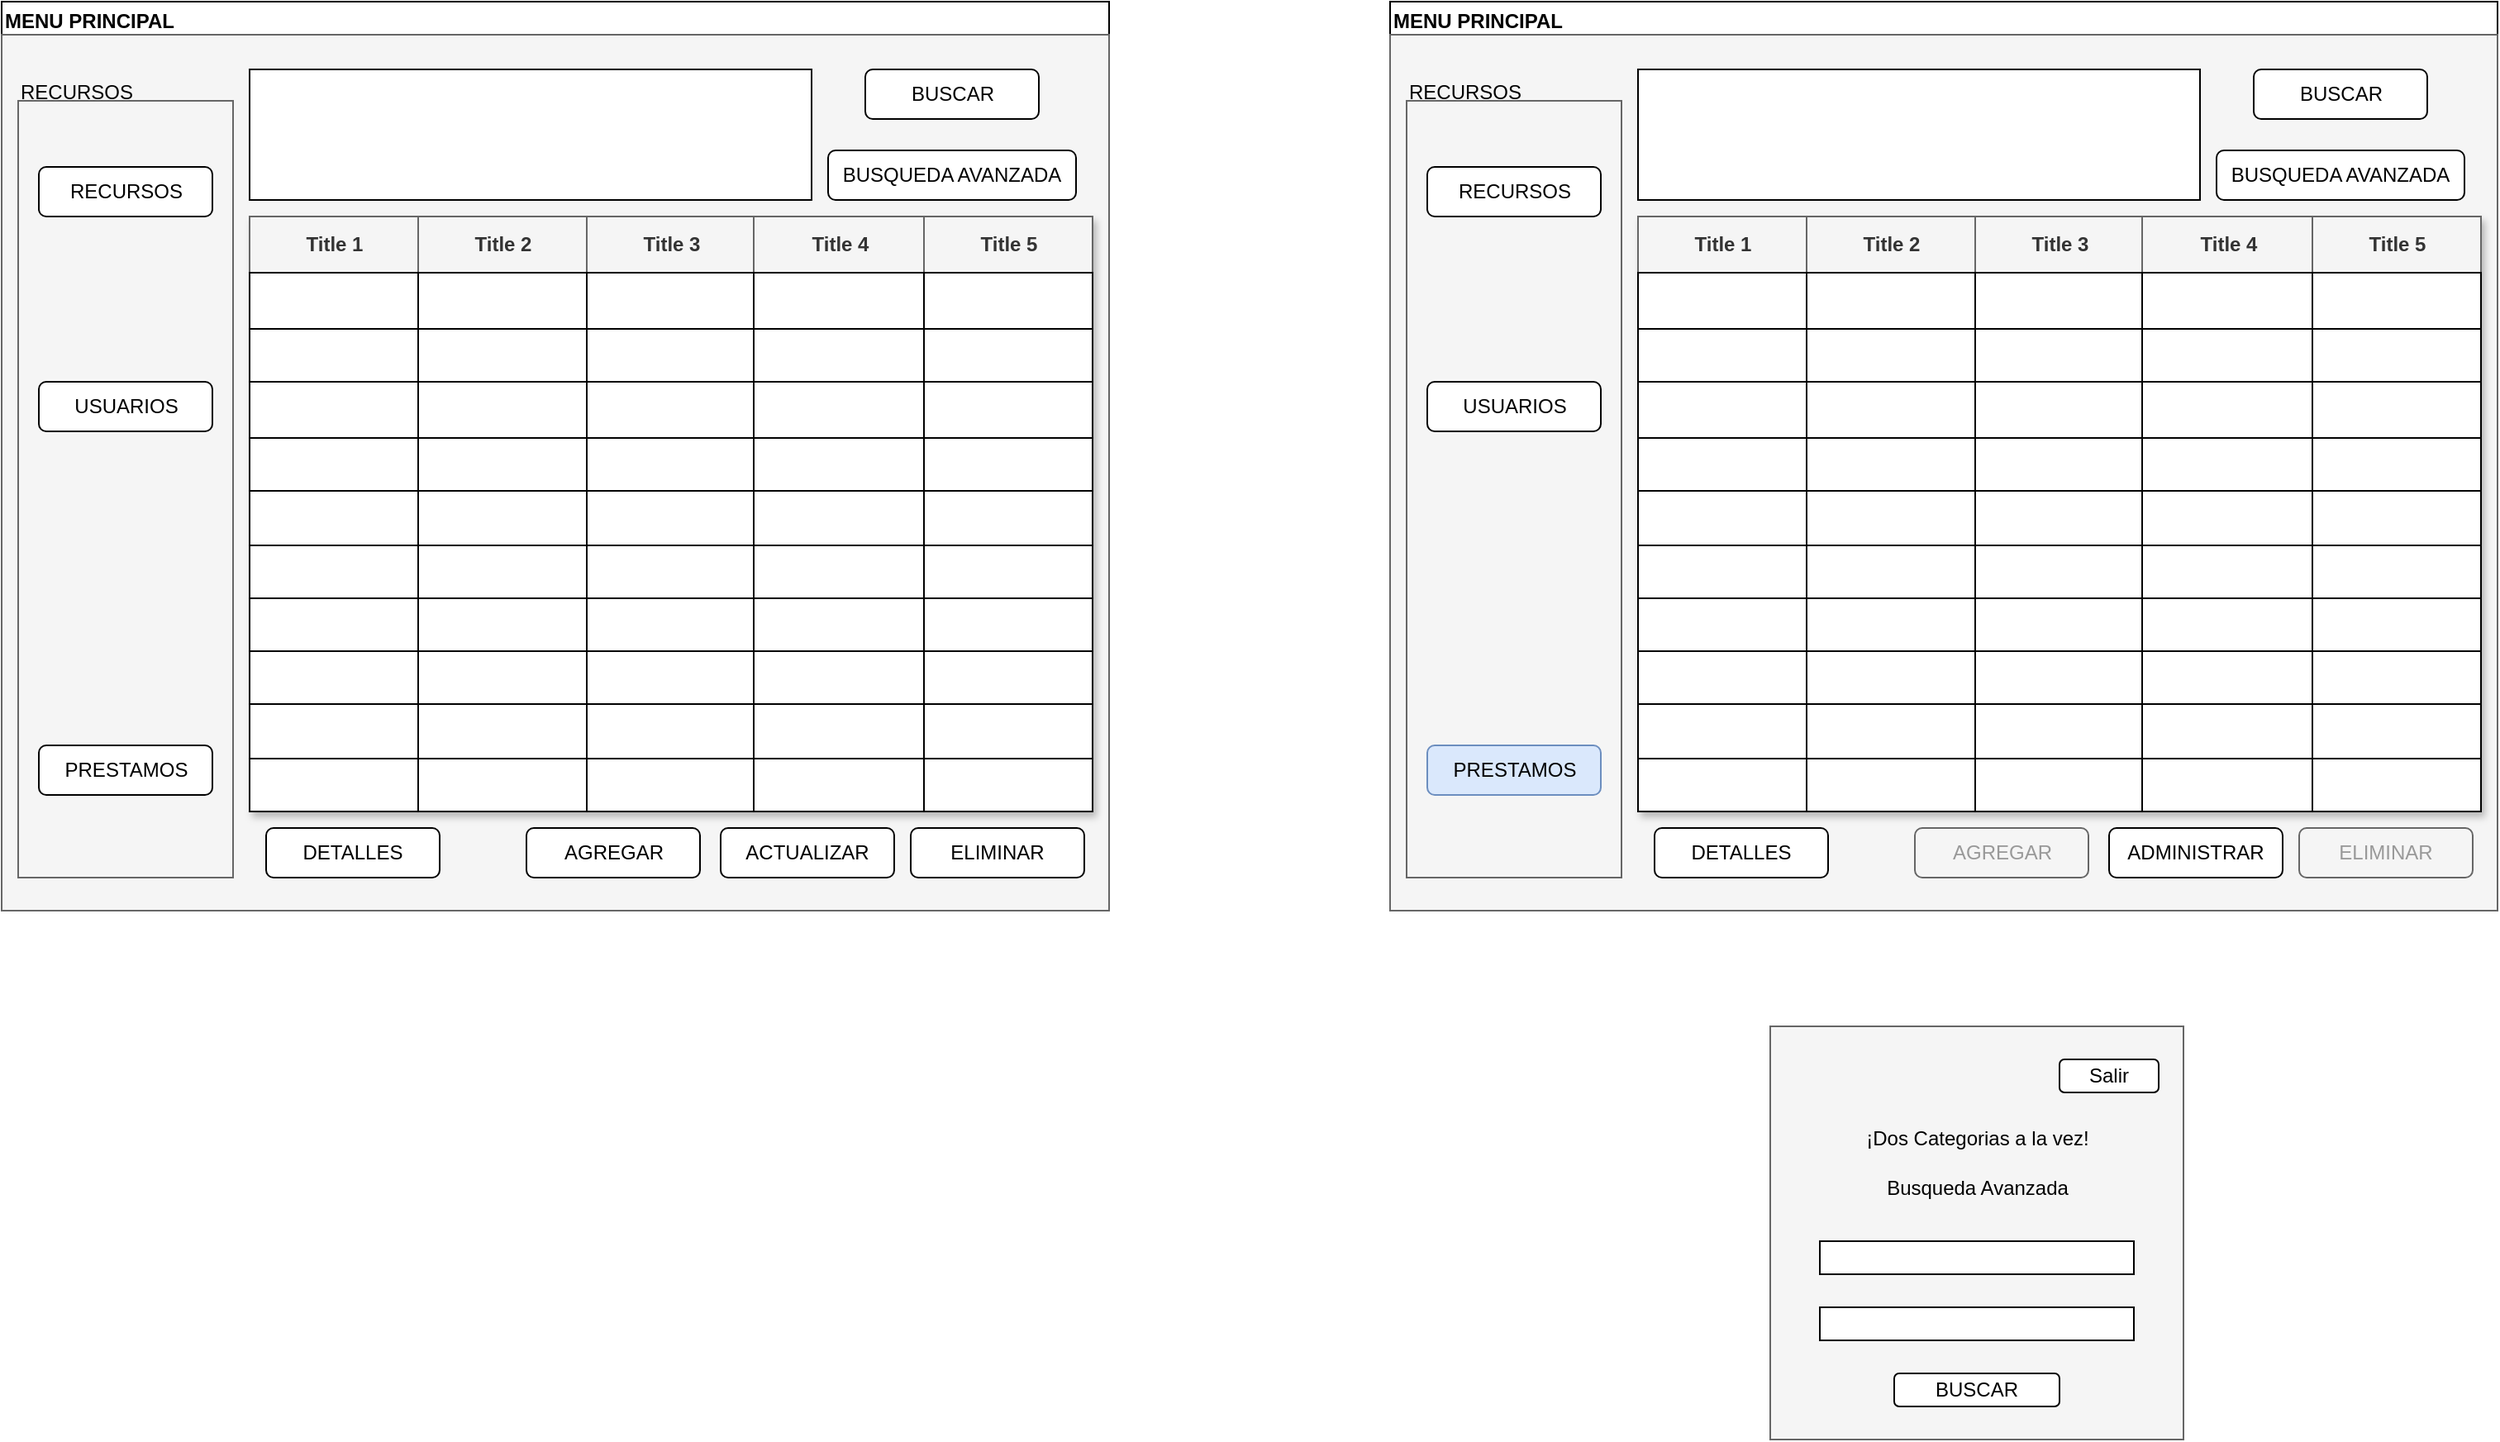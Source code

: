 <mxfile version="21.3.7" type="github" pages="4">
  <diagram name="Page-1" id="p2y-8rMxKkZ-Jx49MLJK">
    <mxGraphModel dx="3520" dy="1936" grid="1" gridSize="10" guides="1" tooltips="1" connect="1" arrows="1" fold="1" page="1" pageScale="1" pageWidth="850" pageHeight="1100" math="0" shadow="0">
      <root>
        <mxCell id="0" />
        <mxCell id="1" parent="0" />
        <mxCell id="e1R8pwsaagZ0zd5Eg1Rm-1" value="MENU PRINCIPAL" style="swimlane;whiteSpace=wrap;html=1;align=left;" parent="1" vertex="1">
          <mxGeometry x="70" y="20" width="670" height="550" as="geometry" />
        </mxCell>
        <mxCell id="aypvbv0kZrJhzijsHqxg-4" value="" style="rounded=0;whiteSpace=wrap;html=1;fillColor=#f5f5f5;fontColor=#333333;strokeColor=#666666;" parent="e1R8pwsaagZ0zd5Eg1Rm-1" vertex="1">
          <mxGeometry y="20" width="670" height="530" as="geometry" />
        </mxCell>
        <mxCell id="e1R8pwsaagZ0zd5Eg1Rm-2" value="ELIMINAR" style="rounded=1;whiteSpace=wrap;html=1;" parent="e1R8pwsaagZ0zd5Eg1Rm-1" vertex="1">
          <mxGeometry x="550" y="500" width="105" height="30" as="geometry" />
        </mxCell>
        <mxCell id="r7KntZtO0pOSMeHBkpcZ-13" value="BUSQUEDA AVANZADA" style="rounded=1;whiteSpace=wrap;html=1;" parent="e1R8pwsaagZ0zd5Eg1Rm-1" vertex="1">
          <mxGeometry x="500" y="90" width="150" height="30" as="geometry" />
        </mxCell>
        <mxCell id="r7KntZtO0pOSMeHBkpcZ-11" value="BUSCAR" style="rounded=1;whiteSpace=wrap;html=1;" parent="e1R8pwsaagZ0zd5Eg1Rm-1" vertex="1">
          <mxGeometry x="522.5" y="41" width="105" height="30" as="geometry" />
        </mxCell>
        <mxCell id="e1R8pwsaagZ0zd5Eg1Rm-3" value="RECURSOS" style="text;html=1;align=center;verticalAlign=middle;resizable=0;points=[];autosize=1;strokeColor=none;fillColor=none;" parent="e1R8pwsaagZ0zd5Eg1Rm-1" vertex="1">
          <mxGeometry y="40" width="90" height="30" as="geometry" />
        </mxCell>
        <mxCell id="aypvbv0kZrJhzijsHqxg-1" value="" style="rounded=0;whiteSpace=wrap;html=1;" parent="e1R8pwsaagZ0zd5Eg1Rm-1" vertex="1">
          <mxGeometry x="150" y="41" width="340" height="79" as="geometry" />
        </mxCell>
        <mxCell id="aypvbv0kZrJhzijsHqxg-3" value="" style="rounded=0;whiteSpace=wrap;html=1;fillColor=#f5f5f5;fontColor=#333333;strokeColor=#666666;" parent="e1R8pwsaagZ0zd5Eg1Rm-1" vertex="1">
          <mxGeometry x="10" y="60" width="130" height="470" as="geometry" />
        </mxCell>
        <mxCell id="r7KntZtO0pOSMeHBkpcZ-10" value="PRESTAMOS" style="rounded=1;whiteSpace=wrap;html=1;" parent="e1R8pwsaagZ0zd5Eg1Rm-1" vertex="1">
          <mxGeometry x="22.5" y="450" width="105" height="30" as="geometry" />
        </mxCell>
        <mxCell id="r7KntZtO0pOSMeHBkpcZ-9" value="USUARIOS" style="rounded=1;whiteSpace=wrap;html=1;" parent="e1R8pwsaagZ0zd5Eg1Rm-1" vertex="1">
          <mxGeometry x="22.5" y="230" width="105" height="30" as="geometry" />
        </mxCell>
        <mxCell id="r7KntZtO0pOSMeHBkpcZ-8" value="RECURSOS" style="rounded=1;whiteSpace=wrap;html=1;" parent="e1R8pwsaagZ0zd5Eg1Rm-1" vertex="1">
          <mxGeometry x="22.5" y="100" width="105" height="30" as="geometry" />
        </mxCell>
        <mxCell id="r7KntZtO0pOSMeHBkpcZ-15" value="DETALLES" style="rounded=1;whiteSpace=wrap;html=1;" parent="1" vertex="1">
          <mxGeometry x="230" y="520" width="105" height="30" as="geometry" />
        </mxCell>
        <mxCell id="r7KntZtO0pOSMeHBkpcZ-16" value="AGREGAR" style="rounded=1;whiteSpace=wrap;html=1;" parent="1" vertex="1">
          <mxGeometry x="387.5" y="520" width="105" height="30" as="geometry" />
        </mxCell>
        <mxCell id="r7KntZtO0pOSMeHBkpcZ-17" value="ACTUALIZAR" style="rounded=1;whiteSpace=wrap;html=1;" parent="1" vertex="1">
          <mxGeometry x="505" y="520" width="105" height="30" as="geometry" />
        </mxCell>
        <mxCell id="cbf3JY-b_ZTc0W4On7gm-1" value="" style="whiteSpace=wrap;html=1;aspect=fixed;fillColor=#f5f5f5;fontColor=#333333;strokeColor=#666666;" parent="1" vertex="1">
          <mxGeometry x="1140" y="640" width="250" height="250" as="geometry" />
        </mxCell>
        <mxCell id="cbf3JY-b_ZTc0W4On7gm-4" value="Busqueda Avanzada" style="text;html=1;strokeColor=none;fillColor=none;align=center;verticalAlign=middle;whiteSpace=wrap;rounded=0;" parent="1" vertex="1">
          <mxGeometry x="1187.5" y="723" width="155" height="30" as="geometry" />
        </mxCell>
        <mxCell id="cbf3JY-b_ZTc0W4On7gm-5" value="¡Dos Categorias a la vez!" style="text;html=1;strokeColor=none;fillColor=none;align=center;verticalAlign=middle;whiteSpace=wrap;rounded=0;" parent="1" vertex="1">
          <mxGeometry x="1187.5" y="693" width="155" height="30" as="geometry" />
        </mxCell>
        <mxCell id="cbf3JY-b_ZTc0W4On7gm-9" value="" style="rounded=0;whiteSpace=wrap;html=1;" parent="1" vertex="1">
          <mxGeometry x="1170" y="770" width="190" height="20" as="geometry" />
        </mxCell>
        <mxCell id="cbf3JY-b_ZTc0W4On7gm-10" value="" style="rounded=0;whiteSpace=wrap;html=1;" parent="1" vertex="1">
          <mxGeometry x="1170" y="810" width="190" height="20" as="geometry" />
        </mxCell>
        <mxCell id="cbf3JY-b_ZTc0W4On7gm-11" value="BUSCAR" style="rounded=1;whiteSpace=wrap;html=1;" parent="1" vertex="1">
          <mxGeometry x="1215" y="850" width="100" height="20" as="geometry" />
        </mxCell>
        <mxCell id="aypvbv0kZrJhzijsHqxg-2" value="" style="rounded=0;whiteSpace=wrap;html=1;" parent="1" vertex="1">
          <mxGeometry x="220" y="150" width="510" height="360" as="geometry" />
        </mxCell>
        <mxCell id="Ot8lNoe0lopg4TvYlZFK-1" value="MENU PRINCIPAL" style="swimlane;whiteSpace=wrap;html=1;align=left;" parent="1" vertex="1">
          <mxGeometry x="910" y="20" width="670" height="550" as="geometry" />
        </mxCell>
        <mxCell id="Ot8lNoe0lopg4TvYlZFK-2" value="" style="rounded=0;whiteSpace=wrap;html=1;fillColor=#f5f5f5;fontColor=#333333;strokeColor=#666666;" parent="Ot8lNoe0lopg4TvYlZFK-1" vertex="1">
          <mxGeometry y="20" width="670" height="530" as="geometry" />
        </mxCell>
        <mxCell id="Ot8lNoe0lopg4TvYlZFK-3" value="&lt;font color=&quot;#999999&quot;&gt;ELIMINAR&lt;/font&gt;" style="rounded=1;whiteSpace=wrap;html=1;fillColor=#f5f5f5;fontColor=#333333;strokeColor=#666666;" parent="Ot8lNoe0lopg4TvYlZFK-1" vertex="1">
          <mxGeometry x="550" y="500" width="105" height="30" as="geometry" />
        </mxCell>
        <mxCell id="Ot8lNoe0lopg4TvYlZFK-4" value="BUSQUEDA AVANZADA" style="rounded=1;whiteSpace=wrap;html=1;" parent="Ot8lNoe0lopg4TvYlZFK-1" vertex="1">
          <mxGeometry x="500" y="90" width="150" height="30" as="geometry" />
        </mxCell>
        <mxCell id="Ot8lNoe0lopg4TvYlZFK-5" value="BUSCAR" style="rounded=1;whiteSpace=wrap;html=1;" parent="Ot8lNoe0lopg4TvYlZFK-1" vertex="1">
          <mxGeometry x="522.5" y="41" width="105" height="30" as="geometry" />
        </mxCell>
        <mxCell id="Ot8lNoe0lopg4TvYlZFK-6" value="RECURSOS" style="text;html=1;align=center;verticalAlign=middle;resizable=0;points=[];autosize=1;strokeColor=none;fillColor=none;" parent="Ot8lNoe0lopg4TvYlZFK-1" vertex="1">
          <mxGeometry y="40" width="90" height="30" as="geometry" />
        </mxCell>
        <mxCell id="Ot8lNoe0lopg4TvYlZFK-7" value="" style="rounded=0;whiteSpace=wrap;html=1;" parent="Ot8lNoe0lopg4TvYlZFK-1" vertex="1">
          <mxGeometry x="150" y="41" width="340" height="79" as="geometry" />
        </mxCell>
        <mxCell id="Ot8lNoe0lopg4TvYlZFK-8" value="" style="rounded=0;whiteSpace=wrap;html=1;fillColor=#f5f5f5;fontColor=#333333;strokeColor=#666666;" parent="Ot8lNoe0lopg4TvYlZFK-1" vertex="1">
          <mxGeometry x="10" y="60" width="130" height="470" as="geometry" />
        </mxCell>
        <mxCell id="Ot8lNoe0lopg4TvYlZFK-9" value="PRESTAMOS" style="rounded=1;whiteSpace=wrap;html=1;fillColor=#dae8fc;strokeColor=#6c8ebf;" parent="Ot8lNoe0lopg4TvYlZFK-1" vertex="1">
          <mxGeometry x="22.5" y="450" width="105" height="30" as="geometry" />
        </mxCell>
        <mxCell id="Ot8lNoe0lopg4TvYlZFK-10" value="USUARIOS" style="rounded=1;whiteSpace=wrap;html=1;" parent="Ot8lNoe0lopg4TvYlZFK-1" vertex="1">
          <mxGeometry x="22.5" y="230" width="105" height="30" as="geometry" />
        </mxCell>
        <mxCell id="Ot8lNoe0lopg4TvYlZFK-11" value="RECURSOS" style="rounded=1;whiteSpace=wrap;html=1;" parent="Ot8lNoe0lopg4TvYlZFK-1" vertex="1">
          <mxGeometry x="22.5" y="100" width="105" height="30" as="geometry" />
        </mxCell>
        <mxCell id="Ot8lNoe0lopg4TvYlZFK-12" value="DETALLES" style="rounded=1;whiteSpace=wrap;html=1;" parent="1" vertex="1">
          <mxGeometry x="1070" y="520" width="105" height="30" as="geometry" />
        </mxCell>
        <mxCell id="Ot8lNoe0lopg4TvYlZFK-13" value="&lt;font color=&quot;#999999&quot;&gt;AGREGAR&lt;/font&gt;" style="rounded=1;whiteSpace=wrap;html=1;fillColor=#f5f5f5;fontColor=#333333;strokeColor=#666666;" parent="1" vertex="1">
          <mxGeometry x="1227.5" y="520" width="105" height="30" as="geometry" />
        </mxCell>
        <mxCell id="Ot8lNoe0lopg4TvYlZFK-14" value="ADMINISTRAR" style="rounded=1;whiteSpace=wrap;html=1;" parent="1" vertex="1">
          <mxGeometry x="1345" y="520" width="105" height="30" as="geometry" />
        </mxCell>
        <mxCell id="Ot8lNoe0lopg4TvYlZFK-15" value="" style="rounded=0;whiteSpace=wrap;html=1;" parent="1" vertex="1">
          <mxGeometry x="1060" y="150" width="510" height="360" as="geometry" />
        </mxCell>
        <mxCell id="oEMEW0TdyNzgyZPuYFzP-28" value="Assets" style="childLayout=tableLayout;recursiveResize=0;strokeColor=#98bf21;fillColor=#A7C942;shadow=1;" parent="1" vertex="1">
          <mxGeometry x="220" y="150" width="510" height="360" as="geometry" />
        </mxCell>
        <mxCell id="oEMEW0TdyNzgyZPuYFzP-29" style="shape=tableRow;horizontal=0;startSize=0;swimlaneHead=0;swimlaneBody=0;top=0;left=0;bottom=0;right=0;dropTarget=0;collapsible=0;recursiveResize=0;expand=0;fontStyle=0;strokeColor=inherit;fillColor=#ffffff;" parent="oEMEW0TdyNzgyZPuYFzP-28" vertex="1">
          <mxGeometry width="510" height="34" as="geometry" />
        </mxCell>
        <mxCell id="oEMEW0TdyNzgyZPuYFzP-80" value="Title 1" style="connectable=0;recursiveResize=0;strokeColor=#666666;fillColor=#f5f5f5;align=center;fontStyle=1;fontColor=#333333;html=1;" parent="oEMEW0TdyNzgyZPuYFzP-29" vertex="1">
          <mxGeometry width="102" height="34" as="geometry">
            <mxRectangle width="102" height="34" as="alternateBounds" />
          </mxGeometry>
        </mxCell>
        <mxCell id="oEMEW0TdyNzgyZPuYFzP-75" value="Title 2" style="connectable=0;recursiveResize=0;strokeColor=#666666;fillColor=#f5f5f5;align=center;fontStyle=1;fontColor=#333333;html=1;" parent="oEMEW0TdyNzgyZPuYFzP-29" vertex="1">
          <mxGeometry x="102" width="102" height="34" as="geometry">
            <mxRectangle width="102" height="34" as="alternateBounds" />
          </mxGeometry>
        </mxCell>
        <mxCell id="oEMEW0TdyNzgyZPuYFzP-30" value="Title 3" style="connectable=0;recursiveResize=0;strokeColor=#666666;fillColor=#f5f5f5;align=center;fontStyle=1;fontColor=#333333;html=1;" parent="oEMEW0TdyNzgyZPuYFzP-29" vertex="1">
          <mxGeometry x="204" width="101" height="34" as="geometry">
            <mxRectangle width="101" height="34" as="alternateBounds" />
          </mxGeometry>
        </mxCell>
        <mxCell id="oEMEW0TdyNzgyZPuYFzP-31" value="Title 4" style="connectable=0;recursiveResize=0;strokeColor=#666666;fillColor=#f5f5f5;align=center;fontStyle=1;fontColor=#333333;html=1;" parent="oEMEW0TdyNzgyZPuYFzP-29" vertex="1">
          <mxGeometry x="305" width="103" height="34" as="geometry">
            <mxRectangle width="103" height="34" as="alternateBounds" />
          </mxGeometry>
        </mxCell>
        <mxCell id="oEMEW0TdyNzgyZPuYFzP-32" value="Title 5" style="connectable=0;recursiveResize=0;strokeColor=#666666;fillColor=#f5f5f5;align=center;fontStyle=1;fontColor=#333333;html=1;" parent="oEMEW0TdyNzgyZPuYFzP-29" vertex="1">
          <mxGeometry x="408" width="102" height="34" as="geometry">
            <mxRectangle width="102" height="34" as="alternateBounds" />
          </mxGeometry>
        </mxCell>
        <mxCell id="oEMEW0TdyNzgyZPuYFzP-33" value="" style="shape=tableRow;horizontal=0;startSize=0;swimlaneHead=0;swimlaneBody=0;top=0;left=0;bottom=0;right=0;dropTarget=0;collapsible=0;recursiveResize=0;expand=0;fontStyle=0;strokeColor=inherit;fillColor=#ffffff;" parent="oEMEW0TdyNzgyZPuYFzP-28" vertex="1">
          <mxGeometry y="34" width="510" height="34" as="geometry" />
        </mxCell>
        <mxCell id="oEMEW0TdyNzgyZPuYFzP-81" style="connectable=0;recursiveResize=0;align=center;whiteSpace=wrap;html=1;" parent="oEMEW0TdyNzgyZPuYFzP-33" vertex="1">
          <mxGeometry width="102" height="34" as="geometry">
            <mxRectangle width="102" height="34" as="alternateBounds" />
          </mxGeometry>
        </mxCell>
        <mxCell id="oEMEW0TdyNzgyZPuYFzP-76" style="connectable=0;recursiveResize=0;align=center;whiteSpace=wrap;html=1;" parent="oEMEW0TdyNzgyZPuYFzP-33" vertex="1">
          <mxGeometry x="102" width="102" height="34" as="geometry">
            <mxRectangle width="102" height="34" as="alternateBounds" />
          </mxGeometry>
        </mxCell>
        <mxCell id="oEMEW0TdyNzgyZPuYFzP-34" value="" style="connectable=0;recursiveResize=0;align=center;whiteSpace=wrap;html=1;" parent="oEMEW0TdyNzgyZPuYFzP-33" vertex="1">
          <mxGeometry x="204" width="101" height="34" as="geometry">
            <mxRectangle width="101" height="34" as="alternateBounds" />
          </mxGeometry>
        </mxCell>
        <mxCell id="oEMEW0TdyNzgyZPuYFzP-35" value="" style="connectable=0;recursiveResize=0;align=center;whiteSpace=wrap;html=1;" parent="oEMEW0TdyNzgyZPuYFzP-33" vertex="1">
          <mxGeometry x="305" width="103" height="34" as="geometry">
            <mxRectangle width="103" height="34" as="alternateBounds" />
          </mxGeometry>
        </mxCell>
        <mxCell id="oEMEW0TdyNzgyZPuYFzP-36" value="" style="connectable=0;recursiveResize=0;align=center;whiteSpace=wrap;html=1;" parent="oEMEW0TdyNzgyZPuYFzP-33" vertex="1">
          <mxGeometry x="408" width="102" height="34" as="geometry">
            <mxRectangle width="102" height="34" as="alternateBounds" />
          </mxGeometry>
        </mxCell>
        <mxCell id="oEMEW0TdyNzgyZPuYFzP-37" value="" style="shape=tableRow;horizontal=0;startSize=0;swimlaneHead=0;swimlaneBody=0;top=0;left=0;bottom=0;right=0;dropTarget=0;collapsible=0;recursiveResize=0;expand=0;fontStyle=1;strokeColor=inherit;fillColor=#EAF2D3;" parent="oEMEW0TdyNzgyZPuYFzP-28" vertex="1">
          <mxGeometry y="68" width="510" height="32" as="geometry" />
        </mxCell>
        <mxCell id="oEMEW0TdyNzgyZPuYFzP-82" style="connectable=0;recursiveResize=0;whiteSpace=wrap;html=1;" parent="oEMEW0TdyNzgyZPuYFzP-37" vertex="1">
          <mxGeometry width="102" height="32" as="geometry">
            <mxRectangle width="102" height="32" as="alternateBounds" />
          </mxGeometry>
        </mxCell>
        <mxCell id="oEMEW0TdyNzgyZPuYFzP-77" style="connectable=0;recursiveResize=0;whiteSpace=wrap;html=1;" parent="oEMEW0TdyNzgyZPuYFzP-37" vertex="1">
          <mxGeometry x="102" width="102" height="32" as="geometry">
            <mxRectangle width="102" height="32" as="alternateBounds" />
          </mxGeometry>
        </mxCell>
        <mxCell id="oEMEW0TdyNzgyZPuYFzP-38" value="" style="connectable=0;recursiveResize=0;whiteSpace=wrap;html=1;" parent="oEMEW0TdyNzgyZPuYFzP-37" vertex="1">
          <mxGeometry x="204" width="101" height="32" as="geometry">
            <mxRectangle width="101" height="32" as="alternateBounds" />
          </mxGeometry>
        </mxCell>
        <mxCell id="oEMEW0TdyNzgyZPuYFzP-39" value="" style="connectable=0;recursiveResize=0;whiteSpace=wrap;html=1;" parent="oEMEW0TdyNzgyZPuYFzP-37" vertex="1">
          <mxGeometry x="305" width="103" height="32" as="geometry">
            <mxRectangle width="103" height="32" as="alternateBounds" />
          </mxGeometry>
        </mxCell>
        <mxCell id="oEMEW0TdyNzgyZPuYFzP-40" value="" style="connectable=0;recursiveResize=0;whiteSpace=wrap;html=1;" parent="oEMEW0TdyNzgyZPuYFzP-37" vertex="1">
          <mxGeometry x="408" width="102" height="32" as="geometry">
            <mxRectangle width="102" height="32" as="alternateBounds" />
          </mxGeometry>
        </mxCell>
        <mxCell id="oEMEW0TdyNzgyZPuYFzP-41" value="" style="shape=tableRow;horizontal=0;startSize=0;swimlaneHead=0;swimlaneBody=0;top=0;left=0;bottom=0;right=0;dropTarget=0;collapsible=0;recursiveResize=0;expand=0;fontStyle=0;strokeColor=inherit;fillColor=#ffffff;" parent="oEMEW0TdyNzgyZPuYFzP-28" vertex="1">
          <mxGeometry y="100" width="510" height="34" as="geometry" />
        </mxCell>
        <mxCell id="oEMEW0TdyNzgyZPuYFzP-83" style="connectable=0;recursiveResize=0;fontStyle=0;align=center;whiteSpace=wrap;html=1;" parent="oEMEW0TdyNzgyZPuYFzP-41" vertex="1">
          <mxGeometry width="102" height="34" as="geometry">
            <mxRectangle width="102" height="34" as="alternateBounds" />
          </mxGeometry>
        </mxCell>
        <mxCell id="oEMEW0TdyNzgyZPuYFzP-78" style="connectable=0;recursiveResize=0;fontStyle=0;align=center;whiteSpace=wrap;html=1;" parent="oEMEW0TdyNzgyZPuYFzP-41" vertex="1">
          <mxGeometry x="102" width="102" height="34" as="geometry">
            <mxRectangle width="102" height="34" as="alternateBounds" />
          </mxGeometry>
        </mxCell>
        <mxCell id="oEMEW0TdyNzgyZPuYFzP-42" value="" style="connectable=0;recursiveResize=0;fontStyle=0;align=center;whiteSpace=wrap;html=1;" parent="oEMEW0TdyNzgyZPuYFzP-41" vertex="1">
          <mxGeometry x="204" width="101" height="34" as="geometry">
            <mxRectangle width="101" height="34" as="alternateBounds" />
          </mxGeometry>
        </mxCell>
        <mxCell id="oEMEW0TdyNzgyZPuYFzP-43" value="" style="connectable=0;recursiveResize=0;fontStyle=0;align=center;whiteSpace=wrap;html=1;" parent="oEMEW0TdyNzgyZPuYFzP-41" vertex="1">
          <mxGeometry x="305" width="103" height="34" as="geometry">
            <mxRectangle width="103" height="34" as="alternateBounds" />
          </mxGeometry>
        </mxCell>
        <mxCell id="oEMEW0TdyNzgyZPuYFzP-44" value="" style="connectable=0;recursiveResize=0;fontStyle=0;align=center;whiteSpace=wrap;html=1;" parent="oEMEW0TdyNzgyZPuYFzP-41" vertex="1">
          <mxGeometry x="408" width="102" height="34" as="geometry">
            <mxRectangle width="102" height="34" as="alternateBounds" />
          </mxGeometry>
        </mxCell>
        <mxCell id="oEMEW0TdyNzgyZPuYFzP-45" value="" style="shape=tableRow;horizontal=0;startSize=0;swimlaneHead=0;swimlaneBody=0;top=0;left=0;bottom=0;right=0;dropTarget=0;collapsible=0;recursiveResize=0;expand=0;fontStyle=1;strokeColor=inherit;fillColor=#EAF2D3;" parent="oEMEW0TdyNzgyZPuYFzP-28" vertex="1">
          <mxGeometry y="134" width="510" height="32" as="geometry" />
        </mxCell>
        <mxCell id="oEMEW0TdyNzgyZPuYFzP-84" style="connectable=0;recursiveResize=0;whiteSpace=wrap;html=1;" parent="oEMEW0TdyNzgyZPuYFzP-45" vertex="1">
          <mxGeometry width="102" height="32" as="geometry">
            <mxRectangle width="102" height="32" as="alternateBounds" />
          </mxGeometry>
        </mxCell>
        <mxCell id="oEMEW0TdyNzgyZPuYFzP-79" style="connectable=0;recursiveResize=0;whiteSpace=wrap;html=1;" parent="oEMEW0TdyNzgyZPuYFzP-45" vertex="1">
          <mxGeometry x="102" width="102" height="32" as="geometry">
            <mxRectangle width="102" height="32" as="alternateBounds" />
          </mxGeometry>
        </mxCell>
        <mxCell id="oEMEW0TdyNzgyZPuYFzP-46" value="" style="connectable=0;recursiveResize=0;whiteSpace=wrap;html=1;" parent="oEMEW0TdyNzgyZPuYFzP-45" vertex="1">
          <mxGeometry x="204" width="101" height="32" as="geometry">
            <mxRectangle width="101" height="32" as="alternateBounds" />
          </mxGeometry>
        </mxCell>
        <mxCell id="oEMEW0TdyNzgyZPuYFzP-47" value="" style="connectable=0;recursiveResize=0;whiteSpace=wrap;html=1;" parent="oEMEW0TdyNzgyZPuYFzP-45" vertex="1">
          <mxGeometry x="305" width="103" height="32" as="geometry">
            <mxRectangle width="103" height="32" as="alternateBounds" />
          </mxGeometry>
        </mxCell>
        <mxCell id="oEMEW0TdyNzgyZPuYFzP-48" value="" style="connectable=0;recursiveResize=0;whiteSpace=wrap;html=1;" parent="oEMEW0TdyNzgyZPuYFzP-45" vertex="1">
          <mxGeometry x="408" width="102" height="32" as="geometry">
            <mxRectangle width="102" height="32" as="alternateBounds" />
          </mxGeometry>
        </mxCell>
        <mxCell id="oEMEW0TdyNzgyZPuYFzP-126" style="shape=tableRow;horizontal=0;startSize=0;swimlaneHead=0;swimlaneBody=0;top=0;left=0;bottom=0;right=0;dropTarget=0;collapsible=0;recursiveResize=0;expand=0;fontStyle=1;strokeColor=inherit;fillColor=#EAF2D3;" parent="oEMEW0TdyNzgyZPuYFzP-28" vertex="1">
          <mxGeometry y="166" width="510" height="33" as="geometry" />
        </mxCell>
        <mxCell id="oEMEW0TdyNzgyZPuYFzP-127" style="connectable=0;recursiveResize=0;whiteSpace=wrap;html=1;" parent="oEMEW0TdyNzgyZPuYFzP-126" vertex="1">
          <mxGeometry width="102" height="33" as="geometry">
            <mxRectangle width="102" height="33" as="alternateBounds" />
          </mxGeometry>
        </mxCell>
        <mxCell id="oEMEW0TdyNzgyZPuYFzP-128" style="connectable=0;recursiveResize=0;whiteSpace=wrap;html=1;" parent="oEMEW0TdyNzgyZPuYFzP-126" vertex="1">
          <mxGeometry x="102" width="102" height="33" as="geometry">
            <mxRectangle width="102" height="33" as="alternateBounds" />
          </mxGeometry>
        </mxCell>
        <mxCell id="oEMEW0TdyNzgyZPuYFzP-129" style="connectable=0;recursiveResize=0;whiteSpace=wrap;html=1;" parent="oEMEW0TdyNzgyZPuYFzP-126" vertex="1">
          <mxGeometry x="204" width="101" height="33" as="geometry">
            <mxRectangle width="101" height="33" as="alternateBounds" />
          </mxGeometry>
        </mxCell>
        <mxCell id="oEMEW0TdyNzgyZPuYFzP-130" style="connectable=0;recursiveResize=0;whiteSpace=wrap;html=1;" parent="oEMEW0TdyNzgyZPuYFzP-126" vertex="1">
          <mxGeometry x="305" width="103" height="33" as="geometry">
            <mxRectangle width="103" height="33" as="alternateBounds" />
          </mxGeometry>
        </mxCell>
        <mxCell id="oEMEW0TdyNzgyZPuYFzP-131" style="connectable=0;recursiveResize=0;whiteSpace=wrap;html=1;" parent="oEMEW0TdyNzgyZPuYFzP-126" vertex="1">
          <mxGeometry x="408" width="102" height="33" as="geometry">
            <mxRectangle width="102" height="33" as="alternateBounds" />
          </mxGeometry>
        </mxCell>
        <mxCell id="oEMEW0TdyNzgyZPuYFzP-120" style="shape=tableRow;horizontal=0;startSize=0;swimlaneHead=0;swimlaneBody=0;top=0;left=0;bottom=0;right=0;dropTarget=0;collapsible=0;recursiveResize=0;expand=0;fontStyle=1;strokeColor=inherit;fillColor=#EAF2D3;" parent="oEMEW0TdyNzgyZPuYFzP-28" vertex="1">
          <mxGeometry y="199" width="510" height="32" as="geometry" />
        </mxCell>
        <mxCell id="oEMEW0TdyNzgyZPuYFzP-121" style="connectable=0;recursiveResize=0;whiteSpace=wrap;html=1;" parent="oEMEW0TdyNzgyZPuYFzP-120" vertex="1">
          <mxGeometry width="102" height="32" as="geometry">
            <mxRectangle width="102" height="32" as="alternateBounds" />
          </mxGeometry>
        </mxCell>
        <mxCell id="oEMEW0TdyNzgyZPuYFzP-122" style="connectable=0;recursiveResize=0;whiteSpace=wrap;html=1;" parent="oEMEW0TdyNzgyZPuYFzP-120" vertex="1">
          <mxGeometry x="102" width="102" height="32" as="geometry">
            <mxRectangle width="102" height="32" as="alternateBounds" />
          </mxGeometry>
        </mxCell>
        <mxCell id="oEMEW0TdyNzgyZPuYFzP-123" style="connectable=0;recursiveResize=0;whiteSpace=wrap;html=1;" parent="oEMEW0TdyNzgyZPuYFzP-120" vertex="1">
          <mxGeometry x="204" width="101" height="32" as="geometry">
            <mxRectangle width="101" height="32" as="alternateBounds" />
          </mxGeometry>
        </mxCell>
        <mxCell id="oEMEW0TdyNzgyZPuYFzP-124" style="connectable=0;recursiveResize=0;whiteSpace=wrap;html=1;" parent="oEMEW0TdyNzgyZPuYFzP-120" vertex="1">
          <mxGeometry x="305" width="103" height="32" as="geometry">
            <mxRectangle width="103" height="32" as="alternateBounds" />
          </mxGeometry>
        </mxCell>
        <mxCell id="oEMEW0TdyNzgyZPuYFzP-125" style="connectable=0;recursiveResize=0;whiteSpace=wrap;html=1;" parent="oEMEW0TdyNzgyZPuYFzP-120" vertex="1">
          <mxGeometry x="408" width="102" height="32" as="geometry">
            <mxRectangle width="102" height="32" as="alternateBounds" />
          </mxGeometry>
        </mxCell>
        <mxCell id="oEMEW0TdyNzgyZPuYFzP-114" style="shape=tableRow;horizontal=0;startSize=0;swimlaneHead=0;swimlaneBody=0;top=0;left=0;bottom=0;right=0;dropTarget=0;collapsible=0;recursiveResize=0;expand=0;fontStyle=1;strokeColor=inherit;fillColor=#EAF2D3;" parent="oEMEW0TdyNzgyZPuYFzP-28" vertex="1">
          <mxGeometry y="231" width="510" height="32" as="geometry" />
        </mxCell>
        <mxCell id="oEMEW0TdyNzgyZPuYFzP-115" style="connectable=0;recursiveResize=0;whiteSpace=wrap;html=1;" parent="oEMEW0TdyNzgyZPuYFzP-114" vertex="1">
          <mxGeometry width="102" height="32" as="geometry">
            <mxRectangle width="102" height="32" as="alternateBounds" />
          </mxGeometry>
        </mxCell>
        <mxCell id="oEMEW0TdyNzgyZPuYFzP-116" style="connectable=0;recursiveResize=0;whiteSpace=wrap;html=1;" parent="oEMEW0TdyNzgyZPuYFzP-114" vertex="1">
          <mxGeometry x="102" width="102" height="32" as="geometry">
            <mxRectangle width="102" height="32" as="alternateBounds" />
          </mxGeometry>
        </mxCell>
        <mxCell id="oEMEW0TdyNzgyZPuYFzP-117" style="connectable=0;recursiveResize=0;whiteSpace=wrap;html=1;" parent="oEMEW0TdyNzgyZPuYFzP-114" vertex="1">
          <mxGeometry x="204" width="101" height="32" as="geometry">
            <mxRectangle width="101" height="32" as="alternateBounds" />
          </mxGeometry>
        </mxCell>
        <mxCell id="oEMEW0TdyNzgyZPuYFzP-118" style="connectable=0;recursiveResize=0;whiteSpace=wrap;html=1;" parent="oEMEW0TdyNzgyZPuYFzP-114" vertex="1">
          <mxGeometry x="305" width="103" height="32" as="geometry">
            <mxRectangle width="103" height="32" as="alternateBounds" />
          </mxGeometry>
        </mxCell>
        <mxCell id="oEMEW0TdyNzgyZPuYFzP-119" style="connectable=0;recursiveResize=0;whiteSpace=wrap;html=1;" parent="oEMEW0TdyNzgyZPuYFzP-114" vertex="1">
          <mxGeometry x="408" width="102" height="32" as="geometry">
            <mxRectangle width="102" height="32" as="alternateBounds" />
          </mxGeometry>
        </mxCell>
        <mxCell id="oEMEW0TdyNzgyZPuYFzP-108" style="shape=tableRow;horizontal=0;startSize=0;swimlaneHead=0;swimlaneBody=0;top=0;left=0;bottom=0;right=0;dropTarget=0;collapsible=0;recursiveResize=0;expand=0;fontStyle=1;strokeColor=inherit;fillColor=#EAF2D3;" parent="oEMEW0TdyNzgyZPuYFzP-28" vertex="1">
          <mxGeometry y="263" width="510" height="32" as="geometry" />
        </mxCell>
        <mxCell id="oEMEW0TdyNzgyZPuYFzP-109" style="connectable=0;recursiveResize=0;whiteSpace=wrap;html=1;" parent="oEMEW0TdyNzgyZPuYFzP-108" vertex="1">
          <mxGeometry width="102" height="32" as="geometry">
            <mxRectangle width="102" height="32" as="alternateBounds" />
          </mxGeometry>
        </mxCell>
        <mxCell id="oEMEW0TdyNzgyZPuYFzP-110" style="connectable=0;recursiveResize=0;whiteSpace=wrap;html=1;" parent="oEMEW0TdyNzgyZPuYFzP-108" vertex="1">
          <mxGeometry x="102" width="102" height="32" as="geometry">
            <mxRectangle width="102" height="32" as="alternateBounds" />
          </mxGeometry>
        </mxCell>
        <mxCell id="oEMEW0TdyNzgyZPuYFzP-111" style="connectable=0;recursiveResize=0;whiteSpace=wrap;html=1;" parent="oEMEW0TdyNzgyZPuYFzP-108" vertex="1">
          <mxGeometry x="204" width="101" height="32" as="geometry">
            <mxRectangle width="101" height="32" as="alternateBounds" />
          </mxGeometry>
        </mxCell>
        <mxCell id="oEMEW0TdyNzgyZPuYFzP-112" style="connectable=0;recursiveResize=0;whiteSpace=wrap;html=1;" parent="oEMEW0TdyNzgyZPuYFzP-108" vertex="1">
          <mxGeometry x="305" width="103" height="32" as="geometry">
            <mxRectangle width="103" height="32" as="alternateBounds" />
          </mxGeometry>
        </mxCell>
        <mxCell id="oEMEW0TdyNzgyZPuYFzP-113" style="connectable=0;recursiveResize=0;whiteSpace=wrap;html=1;" parent="oEMEW0TdyNzgyZPuYFzP-108" vertex="1">
          <mxGeometry x="408" width="102" height="32" as="geometry">
            <mxRectangle width="102" height="32" as="alternateBounds" />
          </mxGeometry>
        </mxCell>
        <mxCell id="oEMEW0TdyNzgyZPuYFzP-102" style="shape=tableRow;horizontal=0;startSize=0;swimlaneHead=0;swimlaneBody=0;top=0;left=0;bottom=0;right=0;dropTarget=0;collapsible=0;recursiveResize=0;expand=0;fontStyle=1;strokeColor=inherit;fillColor=#EAF2D3;" parent="oEMEW0TdyNzgyZPuYFzP-28" vertex="1">
          <mxGeometry y="295" width="510" height="33" as="geometry" />
        </mxCell>
        <mxCell id="oEMEW0TdyNzgyZPuYFzP-103" style="connectable=0;recursiveResize=0;whiteSpace=wrap;html=1;" parent="oEMEW0TdyNzgyZPuYFzP-102" vertex="1">
          <mxGeometry width="102" height="33" as="geometry">
            <mxRectangle width="102" height="33" as="alternateBounds" />
          </mxGeometry>
        </mxCell>
        <mxCell id="oEMEW0TdyNzgyZPuYFzP-104" style="connectable=0;recursiveResize=0;whiteSpace=wrap;html=1;" parent="oEMEW0TdyNzgyZPuYFzP-102" vertex="1">
          <mxGeometry x="102" width="102" height="33" as="geometry">
            <mxRectangle width="102" height="33" as="alternateBounds" />
          </mxGeometry>
        </mxCell>
        <mxCell id="oEMEW0TdyNzgyZPuYFzP-105" style="connectable=0;recursiveResize=0;whiteSpace=wrap;html=1;" parent="oEMEW0TdyNzgyZPuYFzP-102" vertex="1">
          <mxGeometry x="204" width="101" height="33" as="geometry">
            <mxRectangle width="101" height="33" as="alternateBounds" />
          </mxGeometry>
        </mxCell>
        <mxCell id="oEMEW0TdyNzgyZPuYFzP-106" style="connectable=0;recursiveResize=0;whiteSpace=wrap;html=1;" parent="oEMEW0TdyNzgyZPuYFzP-102" vertex="1">
          <mxGeometry x="305" width="103" height="33" as="geometry">
            <mxRectangle width="103" height="33" as="alternateBounds" />
          </mxGeometry>
        </mxCell>
        <mxCell id="oEMEW0TdyNzgyZPuYFzP-107" style="connectable=0;recursiveResize=0;whiteSpace=wrap;html=1;" parent="oEMEW0TdyNzgyZPuYFzP-102" vertex="1">
          <mxGeometry x="408" width="102" height="33" as="geometry">
            <mxRectangle width="102" height="33" as="alternateBounds" />
          </mxGeometry>
        </mxCell>
        <mxCell id="oEMEW0TdyNzgyZPuYFzP-96" style="shape=tableRow;horizontal=0;startSize=0;swimlaneHead=0;swimlaneBody=0;top=0;left=0;bottom=0;right=0;dropTarget=0;collapsible=0;recursiveResize=0;expand=0;fontStyle=1;strokeColor=inherit;fillColor=#EAF2D3;" parent="oEMEW0TdyNzgyZPuYFzP-28" vertex="1">
          <mxGeometry y="328" width="510" height="32" as="geometry" />
        </mxCell>
        <mxCell id="oEMEW0TdyNzgyZPuYFzP-97" style="connectable=0;recursiveResize=0;whiteSpace=wrap;html=1;" parent="oEMEW0TdyNzgyZPuYFzP-96" vertex="1">
          <mxGeometry width="102" height="32" as="geometry">
            <mxRectangle width="102" height="32" as="alternateBounds" />
          </mxGeometry>
        </mxCell>
        <mxCell id="oEMEW0TdyNzgyZPuYFzP-98" style="connectable=0;recursiveResize=0;whiteSpace=wrap;html=1;" parent="oEMEW0TdyNzgyZPuYFzP-96" vertex="1">
          <mxGeometry x="102" width="102" height="32" as="geometry">
            <mxRectangle width="102" height="32" as="alternateBounds" />
          </mxGeometry>
        </mxCell>
        <mxCell id="oEMEW0TdyNzgyZPuYFzP-99" style="connectable=0;recursiveResize=0;whiteSpace=wrap;html=1;" parent="oEMEW0TdyNzgyZPuYFzP-96" vertex="1">
          <mxGeometry x="204" width="101" height="32" as="geometry">
            <mxRectangle width="101" height="32" as="alternateBounds" />
          </mxGeometry>
        </mxCell>
        <mxCell id="oEMEW0TdyNzgyZPuYFzP-100" style="connectable=0;recursiveResize=0;whiteSpace=wrap;html=1;" parent="oEMEW0TdyNzgyZPuYFzP-96" vertex="1">
          <mxGeometry x="305" width="103" height="32" as="geometry">
            <mxRectangle width="103" height="32" as="alternateBounds" />
          </mxGeometry>
        </mxCell>
        <mxCell id="oEMEW0TdyNzgyZPuYFzP-101" style="connectable=0;recursiveResize=0;whiteSpace=wrap;html=1;" parent="oEMEW0TdyNzgyZPuYFzP-96" vertex="1">
          <mxGeometry x="408" width="102" height="32" as="geometry">
            <mxRectangle width="102" height="32" as="alternateBounds" />
          </mxGeometry>
        </mxCell>
        <mxCell id="oEMEW0TdyNzgyZPuYFzP-132" value="Assets" style="childLayout=tableLayout;recursiveResize=0;strokeColor=#98bf21;fillColor=#A7C942;shadow=1;" parent="1" vertex="1">
          <mxGeometry x="1060" y="150" width="510" height="360" as="geometry" />
        </mxCell>
        <mxCell id="oEMEW0TdyNzgyZPuYFzP-133" style="shape=tableRow;horizontal=0;startSize=0;swimlaneHead=0;swimlaneBody=0;top=0;left=0;bottom=0;right=0;dropTarget=0;collapsible=0;recursiveResize=0;expand=0;fontStyle=0;strokeColor=inherit;fillColor=#ffffff;" parent="oEMEW0TdyNzgyZPuYFzP-132" vertex="1">
          <mxGeometry width="510" height="34" as="geometry" />
        </mxCell>
        <mxCell id="oEMEW0TdyNzgyZPuYFzP-134" value="Title 1" style="connectable=0;recursiveResize=0;strokeColor=#666666;fillColor=#f5f5f5;align=center;fontStyle=1;fontColor=#333333;html=1;" parent="oEMEW0TdyNzgyZPuYFzP-133" vertex="1">
          <mxGeometry width="102" height="34" as="geometry">
            <mxRectangle width="102" height="34" as="alternateBounds" />
          </mxGeometry>
        </mxCell>
        <mxCell id="oEMEW0TdyNzgyZPuYFzP-135" value="Title 2" style="connectable=0;recursiveResize=0;strokeColor=#666666;fillColor=#f5f5f5;align=center;fontStyle=1;fontColor=#333333;html=1;" parent="oEMEW0TdyNzgyZPuYFzP-133" vertex="1">
          <mxGeometry x="102" width="102" height="34" as="geometry">
            <mxRectangle width="102" height="34" as="alternateBounds" />
          </mxGeometry>
        </mxCell>
        <mxCell id="oEMEW0TdyNzgyZPuYFzP-136" value="Title 3" style="connectable=0;recursiveResize=0;strokeColor=#666666;fillColor=#f5f5f5;align=center;fontStyle=1;fontColor=#333333;html=1;" parent="oEMEW0TdyNzgyZPuYFzP-133" vertex="1">
          <mxGeometry x="204" width="101" height="34" as="geometry">
            <mxRectangle width="101" height="34" as="alternateBounds" />
          </mxGeometry>
        </mxCell>
        <mxCell id="oEMEW0TdyNzgyZPuYFzP-137" value="Title 4" style="connectable=0;recursiveResize=0;strokeColor=#666666;fillColor=#f5f5f5;align=center;fontStyle=1;fontColor=#333333;html=1;" parent="oEMEW0TdyNzgyZPuYFzP-133" vertex="1">
          <mxGeometry x="305" width="103" height="34" as="geometry">
            <mxRectangle width="103" height="34" as="alternateBounds" />
          </mxGeometry>
        </mxCell>
        <mxCell id="oEMEW0TdyNzgyZPuYFzP-138" value="Title 5" style="connectable=0;recursiveResize=0;strokeColor=#666666;fillColor=#f5f5f5;align=center;fontStyle=1;fontColor=#333333;html=1;" parent="oEMEW0TdyNzgyZPuYFzP-133" vertex="1">
          <mxGeometry x="408" width="102" height="34" as="geometry">
            <mxRectangle width="102" height="34" as="alternateBounds" />
          </mxGeometry>
        </mxCell>
        <mxCell id="oEMEW0TdyNzgyZPuYFzP-139" value="" style="shape=tableRow;horizontal=0;startSize=0;swimlaneHead=0;swimlaneBody=0;top=0;left=0;bottom=0;right=0;dropTarget=0;collapsible=0;recursiveResize=0;expand=0;fontStyle=0;strokeColor=inherit;fillColor=#ffffff;" parent="oEMEW0TdyNzgyZPuYFzP-132" vertex="1">
          <mxGeometry y="34" width="510" height="34" as="geometry" />
        </mxCell>
        <mxCell id="oEMEW0TdyNzgyZPuYFzP-140" style="connectable=0;recursiveResize=0;align=center;whiteSpace=wrap;html=1;" parent="oEMEW0TdyNzgyZPuYFzP-139" vertex="1">
          <mxGeometry width="102" height="34" as="geometry">
            <mxRectangle width="102" height="34" as="alternateBounds" />
          </mxGeometry>
        </mxCell>
        <mxCell id="oEMEW0TdyNzgyZPuYFzP-141" style="connectable=0;recursiveResize=0;align=center;whiteSpace=wrap;html=1;" parent="oEMEW0TdyNzgyZPuYFzP-139" vertex="1">
          <mxGeometry x="102" width="102" height="34" as="geometry">
            <mxRectangle width="102" height="34" as="alternateBounds" />
          </mxGeometry>
        </mxCell>
        <mxCell id="oEMEW0TdyNzgyZPuYFzP-142" value="" style="connectable=0;recursiveResize=0;align=center;whiteSpace=wrap;html=1;" parent="oEMEW0TdyNzgyZPuYFzP-139" vertex="1">
          <mxGeometry x="204" width="101" height="34" as="geometry">
            <mxRectangle width="101" height="34" as="alternateBounds" />
          </mxGeometry>
        </mxCell>
        <mxCell id="oEMEW0TdyNzgyZPuYFzP-143" value="" style="connectable=0;recursiveResize=0;align=center;whiteSpace=wrap;html=1;" parent="oEMEW0TdyNzgyZPuYFzP-139" vertex="1">
          <mxGeometry x="305" width="103" height="34" as="geometry">
            <mxRectangle width="103" height="34" as="alternateBounds" />
          </mxGeometry>
        </mxCell>
        <mxCell id="oEMEW0TdyNzgyZPuYFzP-144" value="" style="connectable=0;recursiveResize=0;align=center;whiteSpace=wrap;html=1;" parent="oEMEW0TdyNzgyZPuYFzP-139" vertex="1">
          <mxGeometry x="408" width="102" height="34" as="geometry">
            <mxRectangle width="102" height="34" as="alternateBounds" />
          </mxGeometry>
        </mxCell>
        <mxCell id="oEMEW0TdyNzgyZPuYFzP-145" value="" style="shape=tableRow;horizontal=0;startSize=0;swimlaneHead=0;swimlaneBody=0;top=0;left=0;bottom=0;right=0;dropTarget=0;collapsible=0;recursiveResize=0;expand=0;fontStyle=1;strokeColor=inherit;fillColor=#EAF2D3;" parent="oEMEW0TdyNzgyZPuYFzP-132" vertex="1">
          <mxGeometry y="68" width="510" height="32" as="geometry" />
        </mxCell>
        <mxCell id="oEMEW0TdyNzgyZPuYFzP-146" style="connectable=0;recursiveResize=0;whiteSpace=wrap;html=1;" parent="oEMEW0TdyNzgyZPuYFzP-145" vertex="1">
          <mxGeometry width="102" height="32" as="geometry">
            <mxRectangle width="102" height="32" as="alternateBounds" />
          </mxGeometry>
        </mxCell>
        <mxCell id="oEMEW0TdyNzgyZPuYFzP-147" style="connectable=0;recursiveResize=0;whiteSpace=wrap;html=1;" parent="oEMEW0TdyNzgyZPuYFzP-145" vertex="1">
          <mxGeometry x="102" width="102" height="32" as="geometry">
            <mxRectangle width="102" height="32" as="alternateBounds" />
          </mxGeometry>
        </mxCell>
        <mxCell id="oEMEW0TdyNzgyZPuYFzP-148" value="" style="connectable=0;recursiveResize=0;whiteSpace=wrap;html=1;" parent="oEMEW0TdyNzgyZPuYFzP-145" vertex="1">
          <mxGeometry x="204" width="101" height="32" as="geometry">
            <mxRectangle width="101" height="32" as="alternateBounds" />
          </mxGeometry>
        </mxCell>
        <mxCell id="oEMEW0TdyNzgyZPuYFzP-149" value="" style="connectable=0;recursiveResize=0;whiteSpace=wrap;html=1;" parent="oEMEW0TdyNzgyZPuYFzP-145" vertex="1">
          <mxGeometry x="305" width="103" height="32" as="geometry">
            <mxRectangle width="103" height="32" as="alternateBounds" />
          </mxGeometry>
        </mxCell>
        <mxCell id="oEMEW0TdyNzgyZPuYFzP-150" value="" style="connectable=0;recursiveResize=0;whiteSpace=wrap;html=1;" parent="oEMEW0TdyNzgyZPuYFzP-145" vertex="1">
          <mxGeometry x="408" width="102" height="32" as="geometry">
            <mxRectangle width="102" height="32" as="alternateBounds" />
          </mxGeometry>
        </mxCell>
        <mxCell id="oEMEW0TdyNzgyZPuYFzP-151" value="" style="shape=tableRow;horizontal=0;startSize=0;swimlaneHead=0;swimlaneBody=0;top=0;left=0;bottom=0;right=0;dropTarget=0;collapsible=0;recursiveResize=0;expand=0;fontStyle=0;strokeColor=inherit;fillColor=#ffffff;" parent="oEMEW0TdyNzgyZPuYFzP-132" vertex="1">
          <mxGeometry y="100" width="510" height="34" as="geometry" />
        </mxCell>
        <mxCell id="oEMEW0TdyNzgyZPuYFzP-152" style="connectable=0;recursiveResize=0;fontStyle=0;align=center;whiteSpace=wrap;html=1;" parent="oEMEW0TdyNzgyZPuYFzP-151" vertex="1">
          <mxGeometry width="102" height="34" as="geometry">
            <mxRectangle width="102" height="34" as="alternateBounds" />
          </mxGeometry>
        </mxCell>
        <mxCell id="oEMEW0TdyNzgyZPuYFzP-153" style="connectable=0;recursiveResize=0;fontStyle=0;align=center;whiteSpace=wrap;html=1;" parent="oEMEW0TdyNzgyZPuYFzP-151" vertex="1">
          <mxGeometry x="102" width="102" height="34" as="geometry">
            <mxRectangle width="102" height="34" as="alternateBounds" />
          </mxGeometry>
        </mxCell>
        <mxCell id="oEMEW0TdyNzgyZPuYFzP-154" value="" style="connectable=0;recursiveResize=0;fontStyle=0;align=center;whiteSpace=wrap;html=1;" parent="oEMEW0TdyNzgyZPuYFzP-151" vertex="1">
          <mxGeometry x="204" width="101" height="34" as="geometry">
            <mxRectangle width="101" height="34" as="alternateBounds" />
          </mxGeometry>
        </mxCell>
        <mxCell id="oEMEW0TdyNzgyZPuYFzP-155" value="" style="connectable=0;recursiveResize=0;fontStyle=0;align=center;whiteSpace=wrap;html=1;" parent="oEMEW0TdyNzgyZPuYFzP-151" vertex="1">
          <mxGeometry x="305" width="103" height="34" as="geometry">
            <mxRectangle width="103" height="34" as="alternateBounds" />
          </mxGeometry>
        </mxCell>
        <mxCell id="oEMEW0TdyNzgyZPuYFzP-156" value="" style="connectable=0;recursiveResize=0;fontStyle=0;align=center;whiteSpace=wrap;html=1;" parent="oEMEW0TdyNzgyZPuYFzP-151" vertex="1">
          <mxGeometry x="408" width="102" height="34" as="geometry">
            <mxRectangle width="102" height="34" as="alternateBounds" />
          </mxGeometry>
        </mxCell>
        <mxCell id="oEMEW0TdyNzgyZPuYFzP-157" value="" style="shape=tableRow;horizontal=0;startSize=0;swimlaneHead=0;swimlaneBody=0;top=0;left=0;bottom=0;right=0;dropTarget=0;collapsible=0;recursiveResize=0;expand=0;fontStyle=1;strokeColor=inherit;fillColor=#EAF2D3;" parent="oEMEW0TdyNzgyZPuYFzP-132" vertex="1">
          <mxGeometry y="134" width="510" height="32" as="geometry" />
        </mxCell>
        <mxCell id="oEMEW0TdyNzgyZPuYFzP-158" style="connectable=0;recursiveResize=0;whiteSpace=wrap;html=1;" parent="oEMEW0TdyNzgyZPuYFzP-157" vertex="1">
          <mxGeometry width="102" height="32" as="geometry">
            <mxRectangle width="102" height="32" as="alternateBounds" />
          </mxGeometry>
        </mxCell>
        <mxCell id="oEMEW0TdyNzgyZPuYFzP-159" style="connectable=0;recursiveResize=0;whiteSpace=wrap;html=1;" parent="oEMEW0TdyNzgyZPuYFzP-157" vertex="1">
          <mxGeometry x="102" width="102" height="32" as="geometry">
            <mxRectangle width="102" height="32" as="alternateBounds" />
          </mxGeometry>
        </mxCell>
        <mxCell id="oEMEW0TdyNzgyZPuYFzP-160" value="" style="connectable=0;recursiveResize=0;whiteSpace=wrap;html=1;" parent="oEMEW0TdyNzgyZPuYFzP-157" vertex="1">
          <mxGeometry x="204" width="101" height="32" as="geometry">
            <mxRectangle width="101" height="32" as="alternateBounds" />
          </mxGeometry>
        </mxCell>
        <mxCell id="oEMEW0TdyNzgyZPuYFzP-161" value="" style="connectable=0;recursiveResize=0;whiteSpace=wrap;html=1;" parent="oEMEW0TdyNzgyZPuYFzP-157" vertex="1">
          <mxGeometry x="305" width="103" height="32" as="geometry">
            <mxRectangle width="103" height="32" as="alternateBounds" />
          </mxGeometry>
        </mxCell>
        <mxCell id="oEMEW0TdyNzgyZPuYFzP-162" value="" style="connectable=0;recursiveResize=0;whiteSpace=wrap;html=1;" parent="oEMEW0TdyNzgyZPuYFzP-157" vertex="1">
          <mxGeometry x="408" width="102" height="32" as="geometry">
            <mxRectangle width="102" height="32" as="alternateBounds" />
          </mxGeometry>
        </mxCell>
        <mxCell id="oEMEW0TdyNzgyZPuYFzP-163" style="shape=tableRow;horizontal=0;startSize=0;swimlaneHead=0;swimlaneBody=0;top=0;left=0;bottom=0;right=0;dropTarget=0;collapsible=0;recursiveResize=0;expand=0;fontStyle=1;strokeColor=inherit;fillColor=#EAF2D3;" parent="oEMEW0TdyNzgyZPuYFzP-132" vertex="1">
          <mxGeometry y="166" width="510" height="33" as="geometry" />
        </mxCell>
        <mxCell id="oEMEW0TdyNzgyZPuYFzP-164" style="connectable=0;recursiveResize=0;whiteSpace=wrap;html=1;" parent="oEMEW0TdyNzgyZPuYFzP-163" vertex="1">
          <mxGeometry width="102" height="33" as="geometry">
            <mxRectangle width="102" height="33" as="alternateBounds" />
          </mxGeometry>
        </mxCell>
        <mxCell id="oEMEW0TdyNzgyZPuYFzP-165" style="connectable=0;recursiveResize=0;whiteSpace=wrap;html=1;" parent="oEMEW0TdyNzgyZPuYFzP-163" vertex="1">
          <mxGeometry x="102" width="102" height="33" as="geometry">
            <mxRectangle width="102" height="33" as="alternateBounds" />
          </mxGeometry>
        </mxCell>
        <mxCell id="oEMEW0TdyNzgyZPuYFzP-166" style="connectable=0;recursiveResize=0;whiteSpace=wrap;html=1;" parent="oEMEW0TdyNzgyZPuYFzP-163" vertex="1">
          <mxGeometry x="204" width="101" height="33" as="geometry">
            <mxRectangle width="101" height="33" as="alternateBounds" />
          </mxGeometry>
        </mxCell>
        <mxCell id="oEMEW0TdyNzgyZPuYFzP-167" style="connectable=0;recursiveResize=0;whiteSpace=wrap;html=1;" parent="oEMEW0TdyNzgyZPuYFzP-163" vertex="1">
          <mxGeometry x="305" width="103" height="33" as="geometry">
            <mxRectangle width="103" height="33" as="alternateBounds" />
          </mxGeometry>
        </mxCell>
        <mxCell id="oEMEW0TdyNzgyZPuYFzP-168" style="connectable=0;recursiveResize=0;whiteSpace=wrap;html=1;" parent="oEMEW0TdyNzgyZPuYFzP-163" vertex="1">
          <mxGeometry x="408" width="102" height="33" as="geometry">
            <mxRectangle width="102" height="33" as="alternateBounds" />
          </mxGeometry>
        </mxCell>
        <mxCell id="oEMEW0TdyNzgyZPuYFzP-169" style="shape=tableRow;horizontal=0;startSize=0;swimlaneHead=0;swimlaneBody=0;top=0;left=0;bottom=0;right=0;dropTarget=0;collapsible=0;recursiveResize=0;expand=0;fontStyle=1;strokeColor=inherit;fillColor=#EAF2D3;" parent="oEMEW0TdyNzgyZPuYFzP-132" vertex="1">
          <mxGeometry y="199" width="510" height="32" as="geometry" />
        </mxCell>
        <mxCell id="oEMEW0TdyNzgyZPuYFzP-170" style="connectable=0;recursiveResize=0;whiteSpace=wrap;html=1;" parent="oEMEW0TdyNzgyZPuYFzP-169" vertex="1">
          <mxGeometry width="102" height="32" as="geometry">
            <mxRectangle width="102" height="32" as="alternateBounds" />
          </mxGeometry>
        </mxCell>
        <mxCell id="oEMEW0TdyNzgyZPuYFzP-171" style="connectable=0;recursiveResize=0;whiteSpace=wrap;html=1;" parent="oEMEW0TdyNzgyZPuYFzP-169" vertex="1">
          <mxGeometry x="102" width="102" height="32" as="geometry">
            <mxRectangle width="102" height="32" as="alternateBounds" />
          </mxGeometry>
        </mxCell>
        <mxCell id="oEMEW0TdyNzgyZPuYFzP-172" style="connectable=0;recursiveResize=0;whiteSpace=wrap;html=1;" parent="oEMEW0TdyNzgyZPuYFzP-169" vertex="1">
          <mxGeometry x="204" width="101" height="32" as="geometry">
            <mxRectangle width="101" height="32" as="alternateBounds" />
          </mxGeometry>
        </mxCell>
        <mxCell id="oEMEW0TdyNzgyZPuYFzP-173" style="connectable=0;recursiveResize=0;whiteSpace=wrap;html=1;" parent="oEMEW0TdyNzgyZPuYFzP-169" vertex="1">
          <mxGeometry x="305" width="103" height="32" as="geometry">
            <mxRectangle width="103" height="32" as="alternateBounds" />
          </mxGeometry>
        </mxCell>
        <mxCell id="oEMEW0TdyNzgyZPuYFzP-174" style="connectable=0;recursiveResize=0;whiteSpace=wrap;html=1;" parent="oEMEW0TdyNzgyZPuYFzP-169" vertex="1">
          <mxGeometry x="408" width="102" height="32" as="geometry">
            <mxRectangle width="102" height="32" as="alternateBounds" />
          </mxGeometry>
        </mxCell>
        <mxCell id="oEMEW0TdyNzgyZPuYFzP-175" style="shape=tableRow;horizontal=0;startSize=0;swimlaneHead=0;swimlaneBody=0;top=0;left=0;bottom=0;right=0;dropTarget=0;collapsible=0;recursiveResize=0;expand=0;fontStyle=1;strokeColor=inherit;fillColor=#EAF2D3;" parent="oEMEW0TdyNzgyZPuYFzP-132" vertex="1">
          <mxGeometry y="231" width="510" height="32" as="geometry" />
        </mxCell>
        <mxCell id="oEMEW0TdyNzgyZPuYFzP-176" style="connectable=0;recursiveResize=0;whiteSpace=wrap;html=1;" parent="oEMEW0TdyNzgyZPuYFzP-175" vertex="1">
          <mxGeometry width="102" height="32" as="geometry">
            <mxRectangle width="102" height="32" as="alternateBounds" />
          </mxGeometry>
        </mxCell>
        <mxCell id="oEMEW0TdyNzgyZPuYFzP-177" style="connectable=0;recursiveResize=0;whiteSpace=wrap;html=1;" parent="oEMEW0TdyNzgyZPuYFzP-175" vertex="1">
          <mxGeometry x="102" width="102" height="32" as="geometry">
            <mxRectangle width="102" height="32" as="alternateBounds" />
          </mxGeometry>
        </mxCell>
        <mxCell id="oEMEW0TdyNzgyZPuYFzP-178" style="connectable=0;recursiveResize=0;whiteSpace=wrap;html=1;" parent="oEMEW0TdyNzgyZPuYFzP-175" vertex="1">
          <mxGeometry x="204" width="101" height="32" as="geometry">
            <mxRectangle width="101" height="32" as="alternateBounds" />
          </mxGeometry>
        </mxCell>
        <mxCell id="oEMEW0TdyNzgyZPuYFzP-179" style="connectable=0;recursiveResize=0;whiteSpace=wrap;html=1;" parent="oEMEW0TdyNzgyZPuYFzP-175" vertex="1">
          <mxGeometry x="305" width="103" height="32" as="geometry">
            <mxRectangle width="103" height="32" as="alternateBounds" />
          </mxGeometry>
        </mxCell>
        <mxCell id="oEMEW0TdyNzgyZPuYFzP-180" style="connectable=0;recursiveResize=0;whiteSpace=wrap;html=1;" parent="oEMEW0TdyNzgyZPuYFzP-175" vertex="1">
          <mxGeometry x="408" width="102" height="32" as="geometry">
            <mxRectangle width="102" height="32" as="alternateBounds" />
          </mxGeometry>
        </mxCell>
        <mxCell id="oEMEW0TdyNzgyZPuYFzP-181" style="shape=tableRow;horizontal=0;startSize=0;swimlaneHead=0;swimlaneBody=0;top=0;left=0;bottom=0;right=0;dropTarget=0;collapsible=0;recursiveResize=0;expand=0;fontStyle=1;strokeColor=inherit;fillColor=#EAF2D3;" parent="oEMEW0TdyNzgyZPuYFzP-132" vertex="1">
          <mxGeometry y="263" width="510" height="32" as="geometry" />
        </mxCell>
        <mxCell id="oEMEW0TdyNzgyZPuYFzP-182" style="connectable=0;recursiveResize=0;whiteSpace=wrap;html=1;" parent="oEMEW0TdyNzgyZPuYFzP-181" vertex="1">
          <mxGeometry width="102" height="32" as="geometry">
            <mxRectangle width="102" height="32" as="alternateBounds" />
          </mxGeometry>
        </mxCell>
        <mxCell id="oEMEW0TdyNzgyZPuYFzP-183" style="connectable=0;recursiveResize=0;whiteSpace=wrap;html=1;" parent="oEMEW0TdyNzgyZPuYFzP-181" vertex="1">
          <mxGeometry x="102" width="102" height="32" as="geometry">
            <mxRectangle width="102" height="32" as="alternateBounds" />
          </mxGeometry>
        </mxCell>
        <mxCell id="oEMEW0TdyNzgyZPuYFzP-184" style="connectable=0;recursiveResize=0;whiteSpace=wrap;html=1;" parent="oEMEW0TdyNzgyZPuYFzP-181" vertex="1">
          <mxGeometry x="204" width="101" height="32" as="geometry">
            <mxRectangle width="101" height="32" as="alternateBounds" />
          </mxGeometry>
        </mxCell>
        <mxCell id="oEMEW0TdyNzgyZPuYFzP-185" style="connectable=0;recursiveResize=0;whiteSpace=wrap;html=1;" parent="oEMEW0TdyNzgyZPuYFzP-181" vertex="1">
          <mxGeometry x="305" width="103" height="32" as="geometry">
            <mxRectangle width="103" height="32" as="alternateBounds" />
          </mxGeometry>
        </mxCell>
        <mxCell id="oEMEW0TdyNzgyZPuYFzP-186" style="connectable=0;recursiveResize=0;whiteSpace=wrap;html=1;" parent="oEMEW0TdyNzgyZPuYFzP-181" vertex="1">
          <mxGeometry x="408" width="102" height="32" as="geometry">
            <mxRectangle width="102" height="32" as="alternateBounds" />
          </mxGeometry>
        </mxCell>
        <mxCell id="oEMEW0TdyNzgyZPuYFzP-187" style="shape=tableRow;horizontal=0;startSize=0;swimlaneHead=0;swimlaneBody=0;top=0;left=0;bottom=0;right=0;dropTarget=0;collapsible=0;recursiveResize=0;expand=0;fontStyle=1;strokeColor=inherit;fillColor=#EAF2D3;" parent="oEMEW0TdyNzgyZPuYFzP-132" vertex="1">
          <mxGeometry y="295" width="510" height="33" as="geometry" />
        </mxCell>
        <mxCell id="oEMEW0TdyNzgyZPuYFzP-188" style="connectable=0;recursiveResize=0;whiteSpace=wrap;html=1;" parent="oEMEW0TdyNzgyZPuYFzP-187" vertex="1">
          <mxGeometry width="102" height="33" as="geometry">
            <mxRectangle width="102" height="33" as="alternateBounds" />
          </mxGeometry>
        </mxCell>
        <mxCell id="oEMEW0TdyNzgyZPuYFzP-189" style="connectable=0;recursiveResize=0;whiteSpace=wrap;html=1;" parent="oEMEW0TdyNzgyZPuYFzP-187" vertex="1">
          <mxGeometry x="102" width="102" height="33" as="geometry">
            <mxRectangle width="102" height="33" as="alternateBounds" />
          </mxGeometry>
        </mxCell>
        <mxCell id="oEMEW0TdyNzgyZPuYFzP-190" style="connectable=0;recursiveResize=0;whiteSpace=wrap;html=1;" parent="oEMEW0TdyNzgyZPuYFzP-187" vertex="1">
          <mxGeometry x="204" width="101" height="33" as="geometry">
            <mxRectangle width="101" height="33" as="alternateBounds" />
          </mxGeometry>
        </mxCell>
        <mxCell id="oEMEW0TdyNzgyZPuYFzP-191" style="connectable=0;recursiveResize=0;whiteSpace=wrap;html=1;" parent="oEMEW0TdyNzgyZPuYFzP-187" vertex="1">
          <mxGeometry x="305" width="103" height="33" as="geometry">
            <mxRectangle width="103" height="33" as="alternateBounds" />
          </mxGeometry>
        </mxCell>
        <mxCell id="oEMEW0TdyNzgyZPuYFzP-192" style="connectable=0;recursiveResize=0;whiteSpace=wrap;html=1;" parent="oEMEW0TdyNzgyZPuYFzP-187" vertex="1">
          <mxGeometry x="408" width="102" height="33" as="geometry">
            <mxRectangle width="102" height="33" as="alternateBounds" />
          </mxGeometry>
        </mxCell>
        <mxCell id="oEMEW0TdyNzgyZPuYFzP-193" style="shape=tableRow;horizontal=0;startSize=0;swimlaneHead=0;swimlaneBody=0;top=0;left=0;bottom=0;right=0;dropTarget=0;collapsible=0;recursiveResize=0;expand=0;fontStyle=1;strokeColor=inherit;fillColor=#EAF2D3;" parent="oEMEW0TdyNzgyZPuYFzP-132" vertex="1">
          <mxGeometry y="328" width="510" height="32" as="geometry" />
        </mxCell>
        <mxCell id="oEMEW0TdyNzgyZPuYFzP-194" style="connectable=0;recursiveResize=0;whiteSpace=wrap;html=1;" parent="oEMEW0TdyNzgyZPuYFzP-193" vertex="1">
          <mxGeometry width="102" height="32" as="geometry">
            <mxRectangle width="102" height="32" as="alternateBounds" />
          </mxGeometry>
        </mxCell>
        <mxCell id="oEMEW0TdyNzgyZPuYFzP-195" style="connectable=0;recursiveResize=0;whiteSpace=wrap;html=1;" parent="oEMEW0TdyNzgyZPuYFzP-193" vertex="1">
          <mxGeometry x="102" width="102" height="32" as="geometry">
            <mxRectangle width="102" height="32" as="alternateBounds" />
          </mxGeometry>
        </mxCell>
        <mxCell id="oEMEW0TdyNzgyZPuYFzP-196" style="connectable=0;recursiveResize=0;whiteSpace=wrap;html=1;" parent="oEMEW0TdyNzgyZPuYFzP-193" vertex="1">
          <mxGeometry x="204" width="101" height="32" as="geometry">
            <mxRectangle width="101" height="32" as="alternateBounds" />
          </mxGeometry>
        </mxCell>
        <mxCell id="oEMEW0TdyNzgyZPuYFzP-197" style="connectable=0;recursiveResize=0;whiteSpace=wrap;html=1;" parent="oEMEW0TdyNzgyZPuYFzP-193" vertex="1">
          <mxGeometry x="305" width="103" height="32" as="geometry">
            <mxRectangle width="103" height="32" as="alternateBounds" />
          </mxGeometry>
        </mxCell>
        <mxCell id="oEMEW0TdyNzgyZPuYFzP-198" style="connectable=0;recursiveResize=0;whiteSpace=wrap;html=1;" parent="oEMEW0TdyNzgyZPuYFzP-193" vertex="1">
          <mxGeometry x="408" width="102" height="32" as="geometry">
            <mxRectangle width="102" height="32" as="alternateBounds" />
          </mxGeometry>
        </mxCell>
        <mxCell id="oEMEW0TdyNzgyZPuYFzP-199" value="Salir" style="rounded=1;whiteSpace=wrap;html=1;" parent="1" vertex="1">
          <mxGeometry x="1315" y="660" width="60" height="20" as="geometry" />
        </mxCell>
      </root>
    </mxGraphModel>
  </diagram>
  <diagram id="Cwyx7qdMEw64Erm2g7AV" name="Página-2">
    <mxGraphModel dx="880" dy="484" grid="1" gridSize="10" guides="1" tooltips="1" connect="1" arrows="1" fold="1" page="1" pageScale="1" pageWidth="1169" pageHeight="827" math="0" shadow="0">
      <root>
        <mxCell id="0" />
        <mxCell id="1" parent="0" />
        <mxCell id="kxKO_Qey3Hu4dv2K8GUY-10" value="AGREGAR RECURSO" style="swimlane;whiteSpace=wrap;html=1;align=left;" parent="1" vertex="1">
          <mxGeometry x="40" y="20" width="440" height="580" as="geometry" />
        </mxCell>
        <mxCell id="D5sINFcptBmj8Q956cNk-6" value="" style="rounded=0;whiteSpace=wrap;html=1;fillColor=#f5f5f5;fontColor=#333333;strokeColor=#666666;" parent="kxKO_Qey3Hu4dv2K8GUY-10" vertex="1">
          <mxGeometry y="20" width="440" height="560" as="geometry" />
        </mxCell>
        <mxCell id="tMp3sEczq6q7P3EdP2Xe-2" value="TITULO:" style="text;html=1;strokeColor=none;fillColor=none;align=center;verticalAlign=middle;whiteSpace=wrap;rounded=0;" parent="kxKO_Qey3Hu4dv2K8GUY-10" vertex="1">
          <mxGeometry x="190" y="100" width="60" height="30" as="geometry" />
        </mxCell>
        <mxCell id="tMp3sEczq6q7P3EdP2Xe-3" value="" style="rounded=0;whiteSpace=wrap;html=1;" parent="kxKO_Qey3Hu4dv2K8GUY-10" vertex="1">
          <mxGeometry x="40" y="130" width="360" height="30" as="geometry" />
        </mxCell>
        <mxCell id="tMp3sEczq6q7P3EdP2Xe-4" value="AUTOR(ES):" style="text;html=1;strokeColor=none;fillColor=none;align=center;verticalAlign=middle;whiteSpace=wrap;rounded=0;" parent="kxKO_Qey3Hu4dv2K8GUY-10" vertex="1">
          <mxGeometry x="190" y="170" width="60" height="30" as="geometry" />
        </mxCell>
        <mxCell id="tMp3sEczq6q7P3EdP2Xe-5" value="" style="rounded=0;whiteSpace=wrap;html=1;" parent="kxKO_Qey3Hu4dv2K8GUY-10" vertex="1">
          <mxGeometry x="40" y="200" width="360" height="30" as="geometry" />
        </mxCell>
        <mxCell id="tMp3sEczq6q7P3EdP2Xe-6" value="GENERO(S):" style="text;html=1;strokeColor=none;fillColor=none;align=center;verticalAlign=middle;whiteSpace=wrap;rounded=0;" parent="kxKO_Qey3Hu4dv2K8GUY-10" vertex="1">
          <mxGeometry x="190" y="283" width="60" height="30" as="geometry" />
        </mxCell>
        <mxCell id="tMp3sEczq6q7P3EdP2Xe-7" value="" style="rounded=0;whiteSpace=wrap;html=1;" parent="kxKO_Qey3Hu4dv2K8GUY-10" vertex="1">
          <mxGeometry x="40" y="313" width="360" height="30" as="geometry" />
        </mxCell>
        <mxCell id="tMp3sEczq6q7P3EdP2Xe-8" value="ISBN:" style="text;html=1;strokeColor=none;fillColor=none;align=center;verticalAlign=middle;whiteSpace=wrap;rounded=0;" parent="kxKO_Qey3Hu4dv2K8GUY-10" vertex="1">
          <mxGeometry x="190" y="30" width="60" height="30" as="geometry" />
        </mxCell>
        <mxCell id="tMp3sEczq6q7P3EdP2Xe-9" value="" style="rounded=0;whiteSpace=wrap;html=1;" parent="kxKO_Qey3Hu4dv2K8GUY-10" vertex="1">
          <mxGeometry x="40" y="60" width="360" height="30" as="geometry" />
        </mxCell>
        <mxCell id="tMp3sEczq6q7P3EdP2Xe-11" value="" style="rounded=0;whiteSpace=wrap;html=1;" parent="kxKO_Qey3Hu4dv2K8GUY-10" vertex="1">
          <mxGeometry x="40" y="240" width="360" height="30" as="geometry" />
        </mxCell>
        <mxCell id="tMp3sEczq6q7P3EdP2Xe-13" value="" style="rounded=0;whiteSpace=wrap;html=1;" parent="kxKO_Qey3Hu4dv2K8GUY-10" vertex="1">
          <mxGeometry x="40" y="350" width="360" height="30" as="geometry" />
        </mxCell>
        <mxCell id="kxKO_Qey3Hu4dv2K8GUY-8" value="CANCELAR" style="rounded=1;whiteSpace=wrap;html=1;" parent="kxKO_Qey3Hu4dv2K8GUY-10" vertex="1">
          <mxGeometry x="290" y="520" width="105" height="30" as="geometry" />
        </mxCell>
        <mxCell id="kxKO_Qey3Hu4dv2K8GUY-7" value="AGREGAR" style="rounded=1;whiteSpace=wrap;html=1;" parent="kxKO_Qey3Hu4dv2K8GUY-10" vertex="1">
          <mxGeometry x="40" y="520" width="105" height="30" as="geometry" />
        </mxCell>
        <mxCell id="D5sINFcptBmj8Q956cNk-3" value="ÁREAS DE CONOCIMIENTO:" style="text;html=1;strokeColor=none;fillColor=none;align=center;verticalAlign=middle;whiteSpace=wrap;rounded=0;" parent="kxKO_Qey3Hu4dv2K8GUY-10" vertex="1">
          <mxGeometry x="135" y="394" width="170" height="30" as="geometry" />
        </mxCell>
        <mxCell id="D5sINFcptBmj8Q956cNk-4" value="" style="rounded=0;whiteSpace=wrap;html=1;" parent="kxKO_Qey3Hu4dv2K8GUY-10" vertex="1">
          <mxGeometry x="40" y="424" width="360" height="30" as="geometry" />
        </mxCell>
        <mxCell id="D5sINFcptBmj8Q956cNk-5" value="" style="rounded=0;whiteSpace=wrap;html=1;" parent="kxKO_Qey3Hu4dv2K8GUY-10" vertex="1">
          <mxGeometry x="40" y="461" width="360" height="30" as="geometry" />
        </mxCell>
        <mxCell id="tMp3sEczq6q7P3EdP2Xe-14" value="EDITAR RECURSO" style="swimlane;whiteSpace=wrap;html=1;align=left;" parent="1" vertex="1">
          <mxGeometry x="620" y="20" width="440" height="540" as="geometry" />
        </mxCell>
        <mxCell id="D5sINFcptBmj8Q956cNk-7" value="" style="rounded=0;whiteSpace=wrap;html=1;fillColor=#f5f5f5;fontColor=#333333;strokeColor=#666666;" parent="tMp3sEczq6q7P3EdP2Xe-14" vertex="1">
          <mxGeometry y="20" width="440" height="520" as="geometry" />
        </mxCell>
        <mxCell id="tMp3sEczq6q7P3EdP2Xe-17" value="TITULO:" style="text;html=1;strokeColor=none;fillColor=none;align=center;verticalAlign=middle;whiteSpace=wrap;rounded=0;" parent="tMp3sEczq6q7P3EdP2Xe-14" vertex="1">
          <mxGeometry x="20" y="60" width="60" height="30" as="geometry" />
        </mxCell>
        <mxCell id="tMp3sEczq6q7P3EdP2Xe-18" value="" style="rounded=0;whiteSpace=wrap;html=1;" parent="tMp3sEczq6q7P3EdP2Xe-14" vertex="1">
          <mxGeometry x="90" y="60" width="320" height="30" as="geometry" />
        </mxCell>
        <mxCell id="tMp3sEczq6q7P3EdP2Xe-19" value="&lt;font style=&quot;font-size: 13px;&quot;&gt;Autor/es&lt;/font&gt;" style="text;html=1;strokeColor=none;fillColor=none;align=left;verticalAlign=middle;whiteSpace=wrap;rounded=0;" parent="tMp3sEczq6q7P3EdP2Xe-14" vertex="1">
          <mxGeometry x="90" y="212.5" width="60" height="30" as="geometry" />
        </mxCell>
        <mxCell id="tMp3sEczq6q7P3EdP2Xe-21" value="&lt;font style=&quot;font-size: 13px;&quot;&gt;Genero/s&lt;/font&gt;" style="text;html=1;strokeColor=none;fillColor=none;align=left;verticalAlign=middle;whiteSpace=wrap;rounded=0;" parent="tMp3sEczq6q7P3EdP2Xe-14" vertex="1">
          <mxGeometry x="90" y="257.5" width="60" height="30" as="geometry" />
        </mxCell>
        <mxCell id="tMp3sEczq6q7P3EdP2Xe-22" value="" style="rounded=0;whiteSpace=wrap;html=1;" parent="tMp3sEczq6q7P3EdP2Xe-14" vertex="1">
          <mxGeometry x="180" y="207.5" width="230" height="132.5" as="geometry" />
        </mxCell>
        <mxCell id="tMp3sEczq6q7P3EdP2Xe-23" value="ISBN:" style="text;html=1;strokeColor=none;fillColor=none;align=center;verticalAlign=middle;whiteSpace=wrap;rounded=0;" parent="tMp3sEczq6q7P3EdP2Xe-14" vertex="1">
          <mxGeometry x="20" y="110" width="60" height="30" as="geometry" />
        </mxCell>
        <mxCell id="tMp3sEczq6q7P3EdP2Xe-24" value="" style="rounded=0;whiteSpace=wrap;html=1;" parent="tMp3sEczq6q7P3EdP2Xe-14" vertex="1">
          <mxGeometry x="90" y="110" width="320" height="30" as="geometry" />
        </mxCell>
        <mxCell id="tMp3sEczq6q7P3EdP2Xe-28" value="" style="rounded=0;whiteSpace=wrap;html=1;" parent="tMp3sEczq6q7P3EdP2Xe-14" vertex="1">
          <mxGeometry x="180" y="425" width="230" height="30" as="geometry" />
        </mxCell>
        <mxCell id="DvP-O4u890_XS0A_rCz8-2" value="" style="ellipse;whiteSpace=wrap;html=1;aspect=fixed;" parent="tMp3sEczq6q7P3EdP2Xe-14" vertex="1">
          <mxGeometry x="60" y="217.5" width="20" height="20" as="geometry" />
        </mxCell>
        <mxCell id="DvP-O4u890_XS0A_rCz8-1" value="" style="ellipse;whiteSpace=wrap;html=1;aspect=fixed;" parent="tMp3sEczq6q7P3EdP2Xe-14" vertex="1">
          <mxGeometry x="60" y="262.5" width="20" height="20" as="geometry" />
        </mxCell>
        <mxCell id="DvP-O4u890_XS0A_rCz8-5" value="" style="ellipse;whiteSpace=wrap;html=1;aspect=fixed;" parent="tMp3sEczq6q7P3EdP2Xe-14" vertex="1">
          <mxGeometry x="60" y="302.5" width="20" height="20" as="geometry" />
        </mxCell>
        <mxCell id="DvP-O4u890_XS0A_rCz8-6" value="&lt;font style=&quot;font-size: 13px;&quot;&gt;Área/s&lt;/font&gt;" style="text;html=1;strokeColor=none;fillColor=none;align=left;verticalAlign=middle;whiteSpace=wrap;rounded=0;" parent="tMp3sEczq6q7P3EdP2Xe-14" vertex="1">
          <mxGeometry x="90" y="297.5" width="60" height="30" as="geometry" />
        </mxCell>
        <mxCell id="tMp3sEczq6q7P3EdP2Xe-15" value="EDITAR" style="rounded=1;whiteSpace=wrap;html=1;" parent="tMp3sEczq6q7P3EdP2Xe-14" vertex="1">
          <mxGeometry x="90" y="480" width="105" height="30" as="geometry" />
        </mxCell>
        <mxCell id="tMp3sEczq6q7P3EdP2Xe-16" value="VOLVER" style="rounded=1;whiteSpace=wrap;html=1;" parent="tMp3sEczq6q7P3EdP2Xe-14" vertex="1">
          <mxGeometry x="250" y="480" width="105" height="30" as="geometry" />
        </mxCell>
        <mxCell id="DvP-O4u890_XS0A_rCz8-7" value="Modificar" style="rounded=1;whiteSpace=wrap;html=1;" parent="tMp3sEczq6q7P3EdP2Xe-14" vertex="1">
          <mxGeometry x="30" y="425" width="105" height="30" as="geometry" />
        </mxCell>
      </root>
    </mxGraphModel>
  </diagram>
  <diagram id="3fzRjlfBtVM848RwXECG" name="Página-3">
    <mxGraphModel dx="880" dy="484" grid="1" gridSize="10" guides="1" tooltips="1" connect="1" arrows="1" fold="1" page="1" pageScale="1" pageWidth="1169" pageHeight="827" math="0" shadow="0">
      <root>
        <mxCell id="0" />
        <mxCell id="1" parent="0" />
        <mxCell id="4e3hcNfKod3oVxeld-Sy-1" value="EDITAR USUARIO" style="swimlane;whiteSpace=wrap;html=1;align=left;" parent="1" vertex="1">
          <mxGeometry x="585" y="40" width="440" height="350" as="geometry" />
        </mxCell>
        <mxCell id="E8qLLrgChFv8CGwv2vVV-2" value="" style="rounded=0;whiteSpace=wrap;html=1;fillColor=#f5f5f5;fontColor=#333333;strokeColor=#666666;" parent="4e3hcNfKod3oVxeld-Sy-1" vertex="1">
          <mxGeometry y="20" width="440" height="330" as="geometry" />
        </mxCell>
        <mxCell id="4e3hcNfKod3oVxeld-Sy-2" value="EDITAR" style="rounded=1;whiteSpace=wrap;html=1;" parent="4e3hcNfKod3oVxeld-Sy-1" vertex="1">
          <mxGeometry x="47.5" y="280" width="105" height="30" as="geometry" />
        </mxCell>
        <mxCell id="4e3hcNfKod3oVxeld-Sy-3" value="CANCELAR" style="rounded=1;whiteSpace=wrap;html=1;" parent="4e3hcNfKod3oVxeld-Sy-1" vertex="1">
          <mxGeometry x="285" y="280" width="105" height="30" as="geometry" />
        </mxCell>
        <mxCell id="4e3hcNfKod3oVxeld-Sy-4" value="NOMBRE:" style="text;html=1;strokeColor=none;fillColor=none;align=left;verticalAlign=middle;whiteSpace=wrap;rounded=0;" parent="4e3hcNfKod3oVxeld-Sy-1" vertex="1">
          <mxGeometry x="40" y="40" width="60" height="30" as="geometry" />
        </mxCell>
        <mxCell id="4e3hcNfKod3oVxeld-Sy-5" value="" style="rounded=0;whiteSpace=wrap;html=1;" parent="4e3hcNfKod3oVxeld-Sy-1" vertex="1">
          <mxGeometry x="140" y="40" width="230" height="30" as="geometry" />
        </mxCell>
        <mxCell id="4e3hcNfKod3oVxeld-Sy-6" value="CODIGO:&amp;nbsp;" style="text;html=1;strokeColor=none;fillColor=none;align=left;verticalAlign=middle;whiteSpace=wrap;rounded=0;" parent="4e3hcNfKod3oVxeld-Sy-1" vertex="1">
          <mxGeometry x="40" y="100" width="60" height="30" as="geometry" />
        </mxCell>
        <mxCell id="4e3hcNfKod3oVxeld-Sy-7" value="" style="rounded=0;whiteSpace=wrap;html=1;" parent="4e3hcNfKod3oVxeld-Sy-1" vertex="1">
          <mxGeometry x="180" y="100" width="190" height="30" as="geometry" />
        </mxCell>
        <mxCell id="_hPYEQlc5iR2hV76cgkD-1" value="TOPO DE USUARIO:" style="text;html=1;strokeColor=none;fillColor=none;align=left;verticalAlign=middle;whiteSpace=wrap;rounded=0;" parent="4e3hcNfKod3oVxeld-Sy-1" vertex="1">
          <mxGeometry x="40" y="160" width="120" height="30" as="geometry" />
        </mxCell>
        <mxCell id="_hPYEQlc5iR2hV76cgkD-2" value="" style="rounded=0;whiteSpace=wrap;html=1;" parent="4e3hcNfKod3oVxeld-Sy-1" vertex="1">
          <mxGeometry x="180" y="160" width="190" height="30" as="geometry" />
        </mxCell>
        <mxCell id="_hPYEQlc5iR2hV76cgkD-3" value="ESTADO:" style="text;html=1;strokeColor=none;fillColor=none;align=left;verticalAlign=middle;whiteSpace=wrap;rounded=0;" parent="4e3hcNfKod3oVxeld-Sy-1" vertex="1">
          <mxGeometry x="40" y="210" width="120" height="30" as="geometry" />
        </mxCell>
        <mxCell id="_hPYEQlc5iR2hV76cgkD-4" value="" style="rounded=0;whiteSpace=wrap;html=1;align=left;" parent="4e3hcNfKod3oVxeld-Sy-1" vertex="1">
          <mxGeometry x="180" y="220" width="190" height="25" as="geometry" />
        </mxCell>
        <mxCell id="_hPYEQlc5iR2hV76cgkD-5" value="" style="html=1;shadow=0;dashed=0;align=center;verticalAlign=middle;shape=mxgraph.arrows2.arrow;dy=0.6;dx=40;direction=south;notch=0;" parent="4e3hcNfKod3oVxeld-Sy-1" vertex="1">
          <mxGeometry x="355" y="222.5" width="10" height="20" as="geometry" />
        </mxCell>
        <mxCell id="4e3hcNfKod3oVxeld-Sy-32" value="AGREGAR USUARIO" style="swimlane;whiteSpace=wrap;html=1;align=left;" parent="1" vertex="1">
          <mxGeometry x="50" y="40" width="440" height="260" as="geometry" />
        </mxCell>
        <mxCell id="E8qLLrgChFv8CGwv2vVV-1" value="" style="rounded=0;whiteSpace=wrap;html=1;fillColor=#f5f5f5;fontColor=#333333;strokeColor=#666666;" parent="4e3hcNfKod3oVxeld-Sy-32" vertex="1">
          <mxGeometry y="20" width="440" height="240" as="geometry" />
        </mxCell>
        <mxCell id="4e3hcNfKod3oVxeld-Sy-33" value="AGREGAR" style="rounded=1;whiteSpace=wrap;html=1;" parent="4e3hcNfKod3oVxeld-Sy-32" vertex="1">
          <mxGeometry x="60" y="40" width="105" height="30" as="geometry" />
        </mxCell>
        <mxCell id="4e3hcNfKod3oVxeld-Sy-34" value="CANCELAR" style="rounded=1;whiteSpace=wrap;html=1;" parent="4e3hcNfKod3oVxeld-Sy-32" vertex="1">
          <mxGeometry x="271" y="40" width="105" height="30" as="geometry" />
        </mxCell>
        <mxCell id="4e3hcNfKod3oVxeld-Sy-35" value="NOMBRE:" style="text;html=1;strokeColor=none;fillColor=none;align=center;verticalAlign=middle;whiteSpace=wrap;rounded=0;" parent="4e3hcNfKod3oVxeld-Sy-32" vertex="1">
          <mxGeometry x="180" y="90" width="60" height="30" as="geometry" />
        </mxCell>
        <mxCell id="4e3hcNfKod3oVxeld-Sy-36" value="" style="rounded=0;whiteSpace=wrap;html=1;" parent="4e3hcNfKod3oVxeld-Sy-32" vertex="1">
          <mxGeometry x="40" y="120" width="360" height="30" as="geometry" />
        </mxCell>
        <mxCell id="4e3hcNfKod3oVxeld-Sy-37" value="ROL:" style="text;html=1;strokeColor=none;fillColor=none;align=center;verticalAlign=middle;whiteSpace=wrap;rounded=0;" parent="4e3hcNfKod3oVxeld-Sy-32" vertex="1">
          <mxGeometry x="180" y="160" width="60" height="30" as="geometry" />
        </mxCell>
        <mxCell id="4e3hcNfKod3oVxeld-Sy-38" value="" style="rounded=0;whiteSpace=wrap;html=1;" parent="4e3hcNfKod3oVxeld-Sy-32" vertex="1">
          <mxGeometry x="40" y="190" width="360" height="30" as="geometry" />
        </mxCell>
      </root>
    </mxGraphModel>
  </diagram>
  <diagram id="CErLLbU1nIDpDUmmBic5" name="Página-4">
    <mxGraphModel dx="880" dy="484" grid="1" gridSize="10" guides="1" tooltips="1" connect="1" arrows="1" fold="1" page="1" pageScale="1" pageWidth="1169" pageHeight="827" math="0" shadow="0">
      <root>
        <mxCell id="0" />
        <mxCell id="1" parent="0" />
        <mxCell id="4cDoMv_3yeulJ_CzXetW-6" value="ADMINISTRAR PRESTAMOS" style="swimlane;whiteSpace=wrap;html=1;align=left;" parent="1" vertex="1">
          <mxGeometry x="60" y="30" width="460" height="320" as="geometry" />
        </mxCell>
        <mxCell id="anFDGpNqrip4CgQvszu0-1" value="" style="rounded=0;whiteSpace=wrap;html=1;fillColor=#f5f5f5;fontColor=#333333;strokeColor=#666666;" parent="4cDoMv_3yeulJ_CzXetW-6" vertex="1">
          <mxGeometry y="20" width="460" height="300" as="geometry" />
        </mxCell>
        <mxCell id="4cDoMv_3yeulJ_CzXetW-7" value="CONFIRMAR" style="rounded=1;whiteSpace=wrap;html=1;" parent="4cDoMv_3yeulJ_CzXetW-6" vertex="1">
          <mxGeometry x="95" y="240" width="105" height="30" as="geometry" />
        </mxCell>
        <mxCell id="4cDoMv_3yeulJ_CzXetW-8" value="PRÉSTAMO" style="text;html=1;strokeColor=none;fillColor=none;align=center;verticalAlign=middle;whiteSpace=wrap;rounded=0;" parent="4cDoMv_3yeulJ_CzXetW-6" vertex="1">
          <mxGeometry x="-20" y="30" width="160" height="30" as="geometry" />
        </mxCell>
        <mxCell id="4cDoMv_3yeulJ_CzXetW-9" value="VOLVER" style="rounded=1;whiteSpace=wrap;html=1;" parent="4cDoMv_3yeulJ_CzXetW-6" vertex="1">
          <mxGeometry x="270" y="240" width="105" height="30" as="geometry" />
        </mxCell>
        <mxCell id="4cDoMv_3yeulJ_CzXetW-10" value="DEVOLUCIÓN" style="text;html=1;strokeColor=none;fillColor=none;align=center;verticalAlign=middle;whiteSpace=wrap;rounded=0;" parent="4cDoMv_3yeulJ_CzXetW-6" vertex="1">
          <mxGeometry x="70" y="30" width="160" height="30" as="geometry" />
        </mxCell>
        <mxCell id="4cDoMv_3yeulJ_CzXetW-11" value="" style="endArrow=none;html=1;rounded=0;" parent="4cDoMv_3yeulJ_CzXetW-6" edge="1">
          <mxGeometry width="50" height="50" relative="1" as="geometry">
            <mxPoint x="20" y="70" as="sourcePoint" />
            <mxPoint x="360" y="70" as="targetPoint" />
            <Array as="points" />
          </mxGeometry>
        </mxCell>
        <mxCell id="4cDoMv_3yeulJ_CzXetW-12" value="" style="endArrow=none;html=1;rounded=0;strokeWidth=2;" parent="4cDoMv_3yeulJ_CzXetW-6" edge="1">
          <mxGeometry width="50" height="50" relative="1" as="geometry">
            <mxPoint x="20" y="70" as="sourcePoint" />
            <mxPoint x="100" y="70" as="targetPoint" />
          </mxGeometry>
        </mxCell>
        <mxCell id="4cDoMv_3yeulJ_CzXetW-13" value="Usuarios" style="text;html=1;strokeColor=none;fillColor=none;align=left;verticalAlign=middle;whiteSpace=wrap;rounded=0;" parent="4cDoMv_3yeulJ_CzXetW-6" vertex="1">
          <mxGeometry x="100" y="120" width="60" height="30" as="geometry" />
        </mxCell>
        <mxCell id="4cDoMv_3yeulJ_CzXetW-16" value="Recursos Disponibles" style="text;html=1;strokeColor=none;fillColor=none;align=left;verticalAlign=middle;whiteSpace=wrap;rounded=0;" parent="4cDoMv_3yeulJ_CzXetW-6" vertex="1">
          <mxGeometry x="275" y="120" width="120" height="30" as="geometry" />
        </mxCell>
        <mxCell id="4cDoMv_3yeulJ_CzXetW-17" value="&amp;nbsp;Item" style="rounded=0;whiteSpace=wrap;html=1;align=left;" parent="4cDoMv_3yeulJ_CzXetW-6" vertex="1">
          <mxGeometry x="255" y="162.5" width="160" height="25" as="geometry" />
        </mxCell>
        <mxCell id="4cDoMv_3yeulJ_CzXetW-18" value="" style="html=1;shadow=0;dashed=0;align=center;verticalAlign=middle;shape=mxgraph.arrows2.arrow;dy=0.6;dx=40;direction=south;notch=0;" parent="4cDoMv_3yeulJ_CzXetW-6" vertex="1">
          <mxGeometry x="395" y="165" width="10" height="20" as="geometry" />
        </mxCell>
        <mxCell id="WqVtfJuU9UFamOptCJic-2" value="&amp;nbsp;Item" style="rounded=0;whiteSpace=wrap;html=1;align=left;" parent="4cDoMv_3yeulJ_CzXetW-6" vertex="1">
          <mxGeometry x="50" y="162.5" width="160" height="25" as="geometry" />
        </mxCell>
        <mxCell id="WqVtfJuU9UFamOptCJic-3" value="" style="html=1;shadow=0;dashed=0;align=center;verticalAlign=middle;shape=mxgraph.arrows2.arrow;dy=0.6;dx=40;direction=south;notch=0;" parent="4cDoMv_3yeulJ_CzXetW-6" vertex="1">
          <mxGeometry x="190" y="165" width="10" height="20" as="geometry" />
        </mxCell>
        <mxCell id="WqVtfJuU9UFamOptCJic-4" value="ADMINISTRAR PRESTAMOS" style="swimlane;whiteSpace=wrap;html=1;align=left;" parent="1" vertex="1">
          <mxGeometry x="585" y="30" width="460" height="320" as="geometry" />
        </mxCell>
        <mxCell id="WqVtfJuU9UFamOptCJic-5" value="" style="rounded=0;whiteSpace=wrap;html=1;fillColor=#f5f5f5;fontColor=#333333;strokeColor=#666666;" parent="WqVtfJuU9UFamOptCJic-4" vertex="1">
          <mxGeometry y="20" width="460" height="300" as="geometry" />
        </mxCell>
        <mxCell id="WqVtfJuU9UFamOptCJic-6" value="CONFIRMAR" style="rounded=1;whiteSpace=wrap;html=1;" parent="WqVtfJuU9UFamOptCJic-4" vertex="1">
          <mxGeometry x="95" y="240" width="105" height="30" as="geometry" />
        </mxCell>
        <mxCell id="WqVtfJuU9UFamOptCJic-7" value="PRÉSTAMO" style="text;html=1;strokeColor=none;fillColor=none;align=center;verticalAlign=middle;whiteSpace=wrap;rounded=0;" parent="WqVtfJuU9UFamOptCJic-4" vertex="1">
          <mxGeometry x="-20" y="30" width="160" height="30" as="geometry" />
        </mxCell>
        <mxCell id="WqVtfJuU9UFamOptCJic-8" value="VOLVER" style="rounded=1;whiteSpace=wrap;html=1;" parent="WqVtfJuU9UFamOptCJic-4" vertex="1">
          <mxGeometry x="270" y="240" width="105" height="30" as="geometry" />
        </mxCell>
        <mxCell id="WqVtfJuU9UFamOptCJic-9" value="DEVOLUCIÓN" style="text;html=1;strokeColor=none;fillColor=none;align=center;verticalAlign=middle;whiteSpace=wrap;rounded=0;" parent="WqVtfJuU9UFamOptCJic-4" vertex="1">
          <mxGeometry x="70" y="30" width="160" height="30" as="geometry" />
        </mxCell>
        <mxCell id="WqVtfJuU9UFamOptCJic-10" value="" style="endArrow=none;html=1;rounded=0;" parent="WqVtfJuU9UFamOptCJic-4" edge="1">
          <mxGeometry width="50" height="50" relative="1" as="geometry">
            <mxPoint x="20" y="70" as="sourcePoint" />
            <mxPoint x="360" y="70" as="targetPoint" />
            <Array as="points" />
          </mxGeometry>
        </mxCell>
        <mxCell id="WqVtfJuU9UFamOptCJic-11" value="" style="endArrow=none;html=1;rounded=0;strokeWidth=2;" parent="WqVtfJuU9UFamOptCJic-4" edge="1">
          <mxGeometry width="50" height="50" relative="1" as="geometry">
            <mxPoint x="107.5" y="70" as="sourcePoint" />
            <mxPoint x="187.5" y="70" as="targetPoint" />
          </mxGeometry>
        </mxCell>
        <mxCell id="WqVtfJuU9UFamOptCJic-12" value="Usuarios" style="text;html=1;strokeColor=none;fillColor=none;align=left;verticalAlign=middle;whiteSpace=wrap;rounded=0;" parent="WqVtfJuU9UFamOptCJic-4" vertex="1">
          <mxGeometry x="100" y="120" width="60" height="30" as="geometry" />
        </mxCell>
        <mxCell id="WqVtfJuU9UFamOptCJic-13" value="Recursos Prestados" style="text;html=1;strokeColor=none;fillColor=none;align=left;verticalAlign=middle;whiteSpace=wrap;rounded=0;" parent="WqVtfJuU9UFamOptCJic-4" vertex="1">
          <mxGeometry x="275" y="120" width="120" height="30" as="geometry" />
        </mxCell>
        <mxCell id="WqVtfJuU9UFamOptCJic-14" value="&amp;nbsp;Item" style="rounded=0;whiteSpace=wrap;html=1;align=left;" parent="WqVtfJuU9UFamOptCJic-4" vertex="1">
          <mxGeometry x="255" y="162.5" width="160" height="25" as="geometry" />
        </mxCell>
        <mxCell id="WqVtfJuU9UFamOptCJic-15" value="" style="html=1;shadow=0;dashed=0;align=center;verticalAlign=middle;shape=mxgraph.arrows2.arrow;dy=0.6;dx=40;direction=south;notch=0;" parent="WqVtfJuU9UFamOptCJic-4" vertex="1">
          <mxGeometry x="395" y="165" width="10" height="20" as="geometry" />
        </mxCell>
        <mxCell id="WqVtfJuU9UFamOptCJic-16" value="&amp;nbsp;Item" style="rounded=0;whiteSpace=wrap;html=1;align=left;" parent="WqVtfJuU9UFamOptCJic-4" vertex="1">
          <mxGeometry x="50" y="162.5" width="160" height="25" as="geometry" />
        </mxCell>
        <mxCell id="WqVtfJuU9UFamOptCJic-17" value="" style="html=1;shadow=0;dashed=0;align=center;verticalAlign=middle;shape=mxgraph.arrows2.arrow;dy=0.6;dx=40;direction=south;notch=0;" parent="WqVtfJuU9UFamOptCJic-4" vertex="1">
          <mxGeometry x="190" y="165" width="10" height="20" as="geometry" />
        </mxCell>
      </root>
    </mxGraphModel>
  </diagram>
</mxfile>
